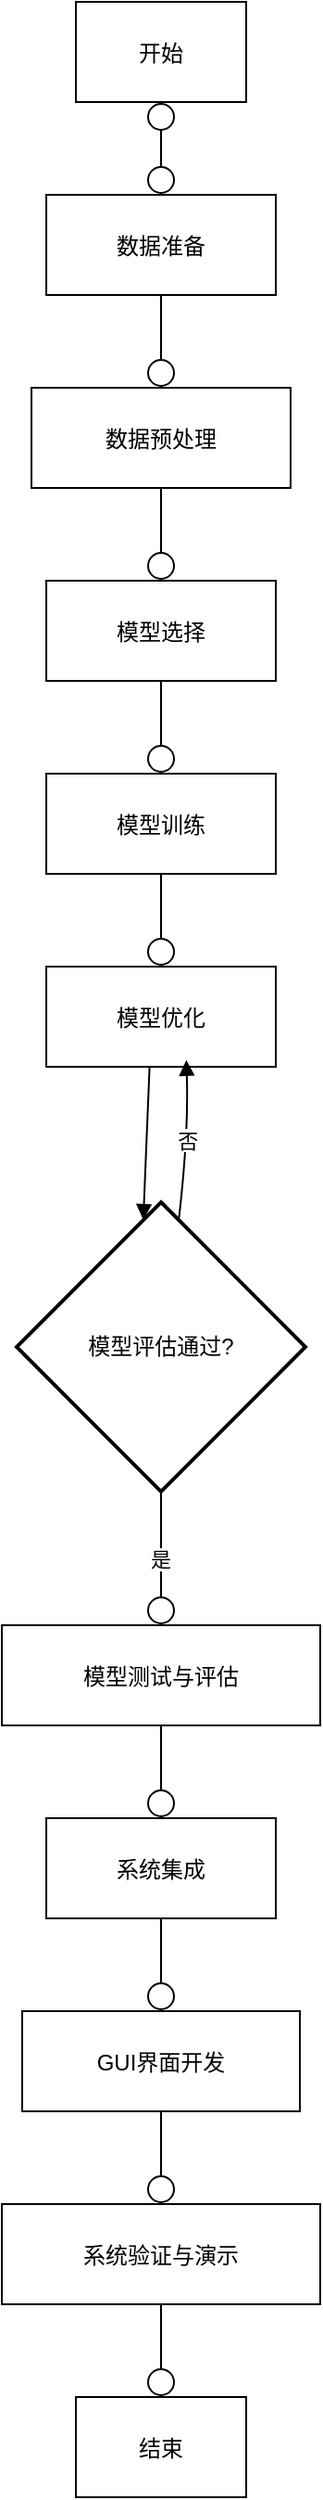 <mxfile version="26.0.1" pages="2">
  <diagram name="第 1 页" id="onNldy-fITMc3NeipK9k">
    <mxGraphModel dx="1221" dy="779" grid="0" gridSize="10" guides="1" tooltips="1" connect="1" arrows="1" fold="1" page="0" pageScale="1" pageWidth="827" pageHeight="1169" math="0" shadow="0">
      <root>
        <mxCell id="0" />
        <mxCell id="1" parent="0" />
        <mxCell id="-O4iXYuhg0SK4rF48-j--94" value="开始" style="fillColor=none;strokeColor=default;" vertex="1" parent="1">
          <mxGeometry x="60" y="386" width="92" height="54" as="geometry" />
        </mxCell>
        <mxCell id="-O4iXYuhg0SK4rF48-j--95" value="数据准备" style="fillColor=none;strokeColor=default;" vertex="1" parent="1">
          <mxGeometry x="44" y="490" width="124" height="54" as="geometry" />
        </mxCell>
        <mxCell id="-O4iXYuhg0SK4rF48-j--96" value="数据预处理" style="fillColor=none;strokeColor=default;" vertex="1" parent="1">
          <mxGeometry x="36" y="594" width="140" height="54" as="geometry" />
        </mxCell>
        <mxCell id="-O4iXYuhg0SK4rF48-j--97" value="模型选择" style="fillColor=none;strokeColor=default;" vertex="1" parent="1">
          <mxGeometry x="44" y="698" width="124" height="54" as="geometry" />
        </mxCell>
        <mxCell id="-O4iXYuhg0SK4rF48-j--98" value="模型训练" style="fillColor=none;strokeColor=default;" vertex="1" parent="1">
          <mxGeometry x="44" y="802" width="124" height="54" as="geometry" />
        </mxCell>
        <mxCell id="-O4iXYuhg0SK4rF48-j--99" value="模型优化" style="fillColor=none;strokeColor=default;" vertex="1" parent="1">
          <mxGeometry x="44" y="906" width="124" height="54" as="geometry" />
        </mxCell>
        <mxCell id="-O4iXYuhg0SK4rF48-j--100" value="模型评估通过?" style="rhombus;strokeWidth=2;whiteSpace=wrap;strokeColor=default;" vertex="1" parent="1">
          <mxGeometry x="28" y="1033" width="156" height="156" as="geometry" />
        </mxCell>
        <mxCell id="-O4iXYuhg0SK4rF48-j--101" value="模型测试与评估" style="fillColor=none;strokeColor=default;" vertex="1" parent="1">
          <mxGeometry x="20" y="1261" width="172" height="54" as="geometry" />
        </mxCell>
        <mxCell id="-O4iXYuhg0SK4rF48-j--102" value="系统集成" style="fillColor=none;strokeColor=default;" vertex="1" parent="1">
          <mxGeometry x="44" y="1365" width="124" height="54" as="geometry" />
        </mxCell>
        <mxCell id="-O4iXYuhg0SK4rF48-j--103" value="GUI界面开发" style="fillColor=none;strokeColor=default;" vertex="1" parent="1">
          <mxGeometry x="31" y="1469" width="150" height="54" as="geometry" />
        </mxCell>
        <mxCell id="-O4iXYuhg0SK4rF48-j--104" value="系统验证与演示" style="fillColor=none;strokeColor=default;" vertex="1" parent="1">
          <mxGeometry x="20" y="1573" width="172" height="54" as="geometry" />
        </mxCell>
        <mxCell id="-O4iXYuhg0SK4rF48-j--105" value="结束" style="fillColor=none;strokeColor=default;" vertex="1" parent="1">
          <mxGeometry x="60" y="1677" width="92" height="54" as="geometry" />
        </mxCell>
        <mxCell id="-O4iXYuhg0SK4rF48-j--106" value="" style="curved=1;startArrow=circle;startFill=0;endArrow=circle;endFill=0;exitX=0.5;exitY=1;entryX=0.5;entryY=0;rounded=0;strokeColor=default;" edge="1" parent="1" source="-O4iXYuhg0SK4rF48-j--94" target="-O4iXYuhg0SK4rF48-j--95">
          <mxGeometry relative="1" as="geometry">
            <Array as="points" />
          </mxGeometry>
        </mxCell>
        <mxCell id="-O4iXYuhg0SK4rF48-j--107" value="" style="curved=1;startArrow=none;endArrow=circle;endFill=0;exitX=0.5;exitY=1;entryX=0.5;entryY=0;rounded=0;strokeColor=default;" edge="1" parent="1" source="-O4iXYuhg0SK4rF48-j--95" target="-O4iXYuhg0SK4rF48-j--96">
          <mxGeometry relative="1" as="geometry">
            <Array as="points" />
          </mxGeometry>
        </mxCell>
        <mxCell id="-O4iXYuhg0SK4rF48-j--108" value="" style="curved=1;startArrow=none;endArrow=circle;endFill=0;exitX=0.5;exitY=1;entryX=0.5;entryY=0;rounded=0;strokeColor=default;" edge="1" parent="1" source="-O4iXYuhg0SK4rF48-j--96" target="-O4iXYuhg0SK4rF48-j--97">
          <mxGeometry relative="1" as="geometry">
            <Array as="points" />
          </mxGeometry>
        </mxCell>
        <mxCell id="-O4iXYuhg0SK4rF48-j--109" value="" style="curved=1;startArrow=none;endArrow=circle;endFill=0;exitX=0.5;exitY=1;entryX=0.5;entryY=0;rounded=0;strokeColor=default;" edge="1" parent="1" source="-O4iXYuhg0SK4rF48-j--97" target="-O4iXYuhg0SK4rF48-j--98">
          <mxGeometry relative="1" as="geometry">
            <Array as="points" />
          </mxGeometry>
        </mxCell>
        <mxCell id="-O4iXYuhg0SK4rF48-j--110" value="" style="curved=1;startArrow=none;endArrow=circle;endFill=0;exitX=0.5;exitY=1;entryX=0.5;entryY=0;rounded=0;strokeColor=default;" edge="1" parent="1" source="-O4iXYuhg0SK4rF48-j--98" target="-O4iXYuhg0SK4rF48-j--99">
          <mxGeometry relative="1" as="geometry">
            <Array as="points" />
          </mxGeometry>
        </mxCell>
        <mxCell id="-O4iXYuhg0SK4rF48-j--111" value="" style="curved=1;startArrow=none;endArrow=block;exitX=0.45;exitY=1;entryX=0.43;entryY=0;rounded=0;strokeColor=default;" edge="1" parent="1" source="-O4iXYuhg0SK4rF48-j--99" target="-O4iXYuhg0SK4rF48-j--100">
          <mxGeometry relative="1" as="geometry">
            <Array as="points" />
          </mxGeometry>
        </mxCell>
        <mxCell id="-O4iXYuhg0SK4rF48-j--112" value="否" style="curved=1;startArrow=none;endArrow=block;exitX=0.57;exitY=0;rounded=0;strokeColor=default;entryX=0.61;entryY=0.932;entryDx=0;entryDy=0;entryPerimeter=0;" edge="1" parent="1" source="-O4iXYuhg0SK4rF48-j--100" target="-O4iXYuhg0SK4rF48-j--99">
          <mxGeometry relative="1" as="geometry">
            <Array as="points">
              <mxPoint x="121" y="996" />
            </Array>
            <mxPoint x="121" y="967" as="targetPoint" />
          </mxGeometry>
        </mxCell>
        <mxCell id="-O4iXYuhg0SK4rF48-j--113" value="是" style="curved=1;startArrow=none;endArrow=circle;endFill=0;exitX=0.5;exitY=1;entryX=0.5;entryY=0;rounded=0;strokeColor=default;" edge="1" parent="1" source="-O4iXYuhg0SK4rF48-j--100" target="-O4iXYuhg0SK4rF48-j--101">
          <mxGeometry relative="1" as="geometry">
            <Array as="points" />
          </mxGeometry>
        </mxCell>
        <mxCell id="-O4iXYuhg0SK4rF48-j--114" value="" style="curved=1;startArrow=none;endArrow=circle;endFill=0;exitX=0.5;exitY=1;entryX=0.5;entryY=0;rounded=0;strokeColor=default;" edge="1" parent="1" source="-O4iXYuhg0SK4rF48-j--101" target="-O4iXYuhg0SK4rF48-j--102">
          <mxGeometry relative="1" as="geometry">
            <Array as="points" />
          </mxGeometry>
        </mxCell>
        <mxCell id="-O4iXYuhg0SK4rF48-j--115" value="" style="curved=1;startArrow=none;endArrow=circle;endFill=0;exitX=0.5;exitY=1;entryX=0.5;entryY=0;rounded=0;strokeColor=default;" edge="1" parent="1" source="-O4iXYuhg0SK4rF48-j--102" target="-O4iXYuhg0SK4rF48-j--103">
          <mxGeometry relative="1" as="geometry">
            <Array as="points" />
          </mxGeometry>
        </mxCell>
        <mxCell id="-O4iXYuhg0SK4rF48-j--116" value="" style="curved=1;startArrow=none;endArrow=circle;endFill=0;exitX=0.5;exitY=1;entryX=0.5;entryY=0;rounded=0;strokeColor=default;" edge="1" parent="1" source="-O4iXYuhg0SK4rF48-j--103" target="-O4iXYuhg0SK4rF48-j--104">
          <mxGeometry relative="1" as="geometry">
            <Array as="points" />
          </mxGeometry>
        </mxCell>
        <mxCell id="-O4iXYuhg0SK4rF48-j--117" value="" style="curved=1;startArrow=none;endArrow=circle;endFill=0;exitX=0.5;exitY=1;entryX=0.5;entryY=0;rounded=0;strokeColor=default;" edge="1" parent="1" source="-O4iXYuhg0SK4rF48-j--104" target="-O4iXYuhg0SK4rF48-j--105">
          <mxGeometry relative="1" as="geometry">
            <Array as="points" />
          </mxGeometry>
        </mxCell>
      </root>
    </mxGraphModel>
  </diagram>
  <diagram name="具体操作流程图" id="50KB0Vci6WUOaXuzOIWk">
    <mxGraphModel dx="1744" dy="1119" grid="1" gridSize="10" guides="1" tooltips="1" connect="1" arrows="1" fold="1" page="1" pageScale="1" pageWidth="827" pageHeight="1169" math="0" shadow="0">
      <root>
        <mxCell id="0" />
        <mxCell id="1" parent="0" />
        <UserObject label="" tags="背景" id="2">
          <mxCell style="vsdxID=30;fillColor=none;gradientColor=none;strokeColor=none;points=[[0,0.94,0],[0,0.88,0],[0,0.81,0],[0,0.75,0],[0,0.69,0],[0,0.63,0],[0,0.56,0],[0,0.5,0],[0,0.44,0],[0,0.37,0],[0,0.31,0],[0,0.25,0],[0,0.19,0],[0,0.12,0],[0,0.06,0],[1,0.94,0],[1,0.88,0],[1,0.81,0],[1,0.75,0],[1,0.69,0],[1,0.63,0],[1,0.56,0],[1,0.5,0],[1,0.44,0],[1,0.37,0],[1,0.31,0],[1,0.25,0],[1,0.19,0],[1,0.12,0],[1,0.06,0]];labelBackgroundColor=none;rounded=0;html=1;whiteSpace=wrap;" parent="1" vertex="1">
            <mxGeometry x="41" y="41" width="1866" height="1559" as="geometry" />
          </mxCell>
        </UserObject>
        <mxCell id="3" style="vsdxID=31;fillColor=#3d64ac;gradientColor=none;fillOpacity=0;shape=stencil(nZBLDoAgDERP0z3SIyjew0SURgSD+Lu9kMZoXLhwN9O+tukAlrNpJg1SzDH4QW/URgNYgZTkjA4UkwJUgGXng+6DX1zLfmoymdXo17xh5zmRJ6Q42BWCfc2oJfdAr+Yv+AP9Cb7OJ3H/2JG1HNGz/84klThPVCc=);strokeColor=#233862;points=[[0.06,1,0],[0.13,1,0],[0.19,1,0],[0.25,1,0],[0.31,1,0],[0.37,1,0],[0.44,1,0],[0.5,1,0],[0.56,1,0],[0.63,1,0],[0.69,1,0],[0.75,1,0],[0.81,1,0],[0.88,1,0],[0.94,1,0],[0.06,0,0],[0.13,0,0],[0.19,0,0],[0.25,0,0],[0.31,0,0],[0.37,0,0],[0.44,0,0],[0.5,0,0],[0.56,0,0],[0.63,0,0],[0.69,0,0],[0.75,0,0],[0.81,0,0],[0.88,0,0],[0.94,0,0]];labelBackgroundColor=none;rounded=0;html=1;whiteSpace=wrap;" parent="2" vertex="1">
          <mxGeometry width="1866" height="1559" as="geometry" />
        </mxCell>
        <mxCell id="4" value="&lt;div style=&quot;font-size: 1px&quot;&gt;&lt;font style=&quot;font-size:22.58px;font-family:SimSun;color:#feffff;direction:ltr;letter-spacing:0px;line-height:120%;opacity:1&quot;&gt;操作流程图&lt;br/&gt;&lt;/font&gt;&lt;/div&gt;" style="verticalAlign=middle;align=left;overflow=width;vsdxID=32;fillColor=#3d64ac;gradientColor=none;shape=stencil(nZBLDoAgDERP0z3SIyjew0SURgSD+Lu9kMZoXLhwN9O+tukAlrNpJg1SzDH4QW/URgNYgZTkjA4UkwJUgGXng+6DX1zLfmoymdXo17xh5zmRJ6Q42BWCfc2oJfdAr+Yv+AP9Cb7OJ3H/2JG1HNGz/84klThPVCc=);strokeColor=#233862;points=[[0.06,1,0],[0.13,1,0],[0.19,1,0],[0.25,1,0],[0.31,1,0],[0.37,1,0],[0.44,1,0],[0.5,1,0],[0.56,1,0],[0.63,1,0],[0.69,1,0],[0.75,1,0],[0.81,1,0],[0.88,1,0],[0.94,1,0],[0.06,0,0],[0.13,0,0],[0.19,0,0],[0.25,0,0],[0.31,0,0],[0.37,0,0],[0.44,0,0],[0.5,0,0],[0.56,0,0],[0.63,0,0],[0.69,0,0],[0.75,0,0],[0.81,0,0],[0.88,0,0],[0.94,0,0]];labelBackgroundColor=none;rounded=0;html=1;whiteSpace=wrap;" parent="2" vertex="1">
          <mxGeometry width="1866" height="60" as="geometry" />
        </mxCell>
        <UserObject label="" tags="背景" id="5">
          <mxCell style="vsdxID=33;fillColor=#345593;gradientColor=none;fillOpacity=0;shape=stencil(nZBLDoAgDERP0z3SIyjew0SURgSD+Lu9kMZoXLhwN9N5bdMClrNpJg1SzDH4QW/URgNYgZTkjA4UkwJUgGXng+6DX1zLfmoymdXo1zxh5z6RO6Q42BWCfc2oJfdAr/AX/IH+BF/rk7hv7MjaZ/L+RirxJ1Gd);strokeColor=#233862;strokeWidth=2;points=[];labelBackgroundColor=none;rounded=0;html=1;whiteSpace=wrap;" parent="1" vertex="1">
            <mxGeometry x="61" y="101" width="1846" height="1499" as="geometry" />
          </mxCell>
        </UserObject>
        <UserObject label="" tags="背景" id="6">
          <mxCell style="vsdxID=27;fillColor=none;gradientColor=none;strokeColor=none;strokeWidth=2;points=[];labelBackgroundColor=none;rounded=0;html=1;whiteSpace=wrap;" parent="1" vertex="1">
            <mxGeometry x="61" y="101" width="209" height="1499" as="geometry" />
          </mxCell>
        </UserObject>
        <mxCell id="7" style="vsdxID=28;fillColor=#3d64ac;gradientColor=none;fillOpacity=0;shape=stencil(nZBLDoAgDERP0z3SIyjew0SURgSD+Lu9kMZoXLhwN9O+tukAlrNpJg1SzDH4QW/URgNYgZTkjA4UkwJUgGXng+6DX1zLfmoymdXo17xh5zmRJ6Q42BWCfc2oJfdAr+Yv+AP9Cb7OJ3H/2JG1HNGz/84klThPVCc=);strokeColor=#233862;strokeWidth=2;points=[];labelBackgroundColor=none;rounded=0;html=1;whiteSpace=wrap;" parent="6" vertex="1">
          <mxGeometry width="209" height="1499" as="geometry" />
        </mxCell>
        <mxCell id="8" value="&lt;div style=&quot;font-size: 1px&quot;&gt;&lt;font style=&quot;font-size:16.93px;font-family:SimSun;color:#feffff;direction:ltr;letter-spacing:0px;line-height:120%;opacity:1&quot;&gt;开工打印&lt;br/&gt;&lt;/font&gt;&lt;/div&gt;" style="verticalAlign=middle;align=center;overflow=width;vsdxID=29;fillColor=#3d64ac;gradientColor=none;shape=stencil(nZBLDoAgDERP0z3SIyjew0SURgSD+Lu9kMZoXLhwN9O+tukAlrNpJg1SzDH4QW/URgNYgZTkjA4UkwJUgGXng+6DX1zLfmoymdXo17xh5zmRJ6Q42BWCfc2oJfdAr+Yv+AP9Cb7OJ3H/2JG1HNGz/84klThPVCc=);strokeColor=#233862;strokeWidth=2;points=[];labelBackgroundColor=none;rounded=0;html=1;whiteSpace=wrap;" parent="6" vertex="1">
          <mxGeometry width="209" height="40" as="geometry" />
        </mxCell>
        <UserObject label="" tags="背景" id="9">
          <mxCell style="vsdxID=38;fillColor=none;gradientColor=none;strokeColor=none;strokeWidth=2;points=[];labelBackgroundColor=none;rounded=0;html=1;whiteSpace=wrap;" parent="1" vertex="1">
            <mxGeometry x="270" y="101" width="388" height="1499" as="geometry" />
          </mxCell>
        </UserObject>
        <mxCell id="10" style="vsdxID=39;fillColor=#3d64ac;gradientColor=none;fillOpacity=0;shape=stencil(nZBLDoAgDERP0z3SIyjew0SURgSD+Lu9kMZoXLhwN9O+tukAlrNpJg1SzDH4QW/URgNYgZTkjA4UkwJUgGXng+6DX1zLfmoymdXo17xh5zmRJ6Q42BWCfc2oJfdAr+Yv+AP9Cb7OJ3H/2JG1HNGz/84klThPVCc=);strokeColor=#233862;strokeWidth=2;points=[];labelBackgroundColor=none;rounded=0;html=1;whiteSpace=wrap;" parent="9" vertex="1">
          <mxGeometry width="388" height="1499" as="geometry" />
        </mxCell>
        <mxCell id="11" value="&lt;div style=&quot;font-size: 1px&quot;&gt;&lt;font style=&quot;font-size:16.93px;font-family:SimSun;color:#feffff;direction:ltr;letter-spacing:0px;line-height:120%;opacity:1&quot;&gt;窑炉&lt;br/&gt;&lt;/font&gt;&lt;/div&gt;" style="verticalAlign=middle;align=center;overflow=width;vsdxID=40;fillColor=#3d64ac;gradientColor=none;shape=stencil(nZBLDoAgDERP0z3SIyjew0SURgSD+Lu9kMZoXLhwN9O+tukAlrNpJg1SzDH4QW/URgNYgZTkjA4UkwJUgGXng+6DX1zLfmoymdXo17xh5zmRJ6Q42BWCfc2oJfdAr+Yv+AP9Cb7OJ3H/2JG1HNGz/84klThPVCc=);strokeColor=#233862;strokeWidth=2;points=[];labelBackgroundColor=none;rounded=0;html=1;whiteSpace=wrap;" parent="9" vertex="1">
          <mxGeometry width="388" height="40" as="geometry" />
        </mxCell>
        <UserObject label="" tags="背景" id="12">
          <mxCell style="vsdxID=41;fillColor=none;gradientColor=none;strokeColor=none;strokeWidth=2;points=[];labelBackgroundColor=none;rounded=0;html=1;whiteSpace=wrap;" parent="1" vertex="1">
            <mxGeometry x="659" y="101" width="382" height="1499" as="geometry" />
          </mxCell>
        </UserObject>
        <mxCell id="13" style="vsdxID=42;fillColor=#3d64ac;gradientColor=none;fillOpacity=0;shape=stencil(nZBLDoAgDERP0z3SIyjew0SURgSD+Lu9kMZoXLhwN9O+tukAlrNpJg1SzDH4QW/URgNYgZTkjA4UkwJUgGXng+6DX1zLfmoymdXo17xh5zmRJ6Q42BWCfc2oJfdAr+Yv+AP9Cb7OJ3H/2JG1HNGz/84klThPVCc=);strokeColor=#233862;strokeWidth=2;points=[];labelBackgroundColor=none;rounded=0;html=1;whiteSpace=wrap;" parent="12" vertex="1">
          <mxGeometry width="382" height="1499" as="geometry" />
        </mxCell>
        <mxCell id="14" value="&lt;div style=&quot;font-size: 1px&quot;&gt;&lt;font style=&quot;font-size:16.93px;font-family:SimSun;color:#feffff;direction:ltr;letter-spacing:0px;line-height:120%;opacity:1&quot;&gt;抛光&lt;br/&gt;&lt;/font&gt;&lt;/div&gt;" style="verticalAlign=middle;align=center;overflow=width;vsdxID=43;fillColor=#3d64ac;gradientColor=none;shape=stencil(nZBLDoAgDERP0z3SIyjew0SURgSD+Lu9kMZoXLhwN9O+tukAlrNpJg1SzDH4QW/URgNYgZTkjA4UkwJUgGXng+6DX1zLfmoymdXo17xh5zmRJ6Q42BWCfc2oJfdAr+Yv+AP9Cb7OJ3H/2JG1HNGz/84klThPVCc=);strokeColor=#233862;strokeWidth=2;points=[];labelBackgroundColor=none;rounded=0;html=1;whiteSpace=wrap;" parent="12" vertex="1">
          <mxGeometry width="382" height="40" as="geometry" />
        </mxCell>
        <UserObject label="" tags="背景" id="15">
          <mxCell style="vsdxID=44;fillColor=none;gradientColor=none;strokeColor=none;strokeWidth=2;points=[];labelBackgroundColor=none;rounded=0;html=1;whiteSpace=wrap;" parent="1" vertex="1">
            <mxGeometry x="1041" y="101" width="420" height="1499" as="geometry" />
          </mxCell>
        </UserObject>
        <mxCell id="16" style="vsdxID=45;fillColor=#3d64ac;gradientColor=none;fillOpacity=0;shape=stencil(nZBLDoAgDERP0z3SIyjew0SURgSD+Lu9kMZoXLhwN9O+tukAlrNpJg1SzDH4QW/URgNYgZTkjA4UkwJUgGXng+6DX1zLfmoymdXo17xh5zmRJ6Q42BWCfc2oJfdAr+Yv+AP9Cb7OJ3H/2JG1HNGz/84klThPVCc=);strokeColor=#233862;strokeWidth=2;points=[];labelBackgroundColor=none;rounded=0;html=1;whiteSpace=wrap;" parent="15" vertex="1">
          <mxGeometry width="420" height="1499" as="geometry" />
        </mxCell>
        <mxCell id="17" value="&lt;div style=&quot;font-size: 1px&quot;&gt;&lt;font style=&quot;font-size:16.93px;font-family:SimSun;color:#feffff;direction:ltr;letter-spacing:0px;line-height:120%;opacity:1&quot;&gt;质检&lt;br/&gt;&lt;/font&gt;&lt;/div&gt;" style="verticalAlign=middle;align=center;overflow=width;vsdxID=46;fillColor=#3d64ac;gradientColor=none;shape=stencil(nZBLDoAgDERP0z3SIyjew0SURgSD+Lu9kMZoXLhwN9O+tukAlrNpJg1SzDH4QW/URgNYgZTkjA4UkwJUgGXng+6DX1zLfmoymdXo17xh5zmRJ6Q42BWCfc2oJfdAr+Yv+AP9Cb7OJ3H/2JG1HNGz/84klThPVCc=);strokeColor=#233862;strokeWidth=2;points=[];labelBackgroundColor=none;rounded=0;html=1;whiteSpace=wrap;" parent="15" vertex="1">
          <mxGeometry width="420" height="40" as="geometry" />
        </mxCell>
        <UserObject label="" tags="背景" id="18">
          <mxCell style="vsdxID=47;fillColor=none;gradientColor=none;strokeColor=none;strokeWidth=2;points=[];labelBackgroundColor=none;rounded=0;html=1;whiteSpace=wrap;" parent="1" vertex="1">
            <mxGeometry x="1461" y="101" width="446" height="1499" as="geometry" />
          </mxCell>
        </UserObject>
        <mxCell id="19" style="vsdxID=48;fillColor=#3d64ac;gradientColor=none;fillOpacity=0;shape=stencil(nZBLDoAgDERP0z3SIyjew0SURgSD+Lu9kMZoXLhwN9O+tukAlrNpJg1SzDH4QW/URgNYgZTkjA4UkwJUgGXng+6DX1zLfmoymdXo17xh5zmRJ6Q42BWCfc2oJfdAr+Yv+AP9Cb7OJ3H/2JG1HNGz/84klThPVCc=);strokeColor=#233862;strokeWidth=2;points=[];labelBackgroundColor=none;rounded=0;html=1;whiteSpace=wrap;" parent="18" vertex="1">
          <mxGeometry width="446" height="1499" as="geometry" />
        </mxCell>
        <mxCell id="20" value="&lt;div style=&quot;font-size: 1px&quot;&gt;&lt;font style=&quot;font-size:16.93px;font-family:SimSun;color:#feffff;direction:ltr;letter-spacing:0px;line-height:120%;opacity:1&quot;&gt;刷坯工确认&lt;br/&gt;&lt;/font&gt;&lt;/div&gt;" style="verticalAlign=middle;align=center;overflow=width;vsdxID=49;fillColor=#3d64ac;gradientColor=none;shape=stencil(nZBLDoAgDERP0z3SIyjew0SURgSD+Lu9kMZoXLhwN9O+tukAlrNpJg1SzDH4QW/URgNYgZTkjA4UkwJUgGXng+6DX1zLfmoymdXo17xh5zmRJ6Q42BWCfc2oJfdAr+Yv+AP9Cb7OJ3H/2JG1HNGz/84klThPVCc=);strokeColor=#233862;strokeWidth=2;points=[];labelBackgroundColor=none;rounded=0;html=1;whiteSpace=wrap;" parent="18" vertex="1">
          <mxGeometry width="446" height="40" as="geometry" />
        </mxCell>
        <UserObject label="" tags="背景" id="21">
          <mxCell style="vsdxID=34;fillColor=#345593;gradientColor=none;shape=stencil(nZBLDoAgDERP0z3SIyDew0QUooJB/N1eSGM0LFywm2lf23QAxarbRQFna/BuVIfpggasgXNjtfImRAUoAUXvvBq822xHfmkTmdTs9rThpDmWJji7yFWMfEPoZOwHfZpF8A9aCGbno3h/jCYPIJYoPJQ3);strokeColor=#233862;strokeWidth=2;points=[];labelBackgroundColor=none;rounded=0;html=1;whiteSpace=wrap;" parent="1" vertex="1">
            <mxGeometry x="41" y="141" width="1866" height="1459" as="geometry" />
          </mxCell>
        </UserObject>
        <UserObject label="" tags="背景" id="22">
          <mxCell style="vsdxID=35;fillColor=none;gradientColor=none;strokeColor=none;points=[];labelBackgroundColor=none;rounded=0;html=1;whiteSpace=wrap;" parent="1" vertex="1">
            <mxGeometry x="41" y="141" width="1866" height="1459" as="geometry" />
          </mxCell>
        </UserObject>
        <mxCell id="23" value="&lt;div style=&quot;font-size: 1px&quot;&gt;&lt;/div&gt;" style="verticalAlign=middle;align=center;overflow=width;vsdxID=36;rotation=90;fillColor=none;gradientColor=none;fillOpacity=0;strokeColor=none;strokeWidth=2;spacingTop=-1;spacingBottom=-1;spacingLeft=-1;spacingRight=-1;points=[];labelBackgroundColor=none;rounded=0;html=1;whiteSpace=wrap;" parent="22" vertex="1">
          <mxGeometry x="203" y="-204" width="1459" height="1866" as="geometry" />
        </mxCell>
        <mxCell id="24" value="&lt;div style=&quot;font-size: 1px&quot;&gt;&lt;p style=&quot;text-align:left;margin-left:0;margin-right:0;margin-top:0px;margin-bottom:0px;text-indent:0;vertical-align:middle;direction:ltr;&quot;&gt;&lt;font style=&quot;font-size:16.93px;font-family:SimSun;color:#feffff;direction:ltr;letter-spacing:0px;line-height:120%;opacity:1&quot;&gt;阶段&lt;br/&gt;&lt;/font&gt;&lt;/p&gt;&lt;/div&gt;" style="verticalAlign=middle;align=left;overflow=width;vsdxID=37;rotation=270;fillColor=#3d64ac;gradientColor=none;shape=stencil(nZBLDoAgDERP0z3SIyjew0SURgSD+Lu9kMZoXLhwN9O+tukAlrNpJg1SzDH4QW/URgNYgZTkjA4UkwJUgGXng+6DX1zLfmoymdXo17xh5zmRJ6Q42BWCfc2oJfdAr+Yv+AP9Cb7OJ3H/2JG1HNGz/84klThPVCc=);strokeColor=#233862;strokeWidth=2;spacingTop=-1;spacingBottom=-1;spacingLeft=-1;spacingRight=-1;points=[];labelBackgroundColor=none;rounded=0;html=1;whiteSpace=wrap;" parent="22" vertex="1">
          <mxGeometry x="-700" y="739" width="1499" height="20" as="geometry" />
        </mxCell>
        <UserObject label="&lt;div style=&quot;font-size: 1px&quot;&gt;&lt;font style=&quot;font-size:16.93px;font-family:SimSun;color:#feffff;direction:ltr;letter-spacing:0px;line-height:120%;opacity:1&quot;&gt;提交&lt;br/&gt;&lt;/font&gt;&lt;/div&gt;" Function="窑炉" tags="流程图" id="25">
          <mxCell style="verticalAlign=middle;align=center;overflow=width;vsdxID=89;fillColor=#4672c4;gradientColor=none;shape=stencil(nZBLDoAgDERP0z3SIyjew0SURgSD+Lu9kMZoXLhwN9O+tukAlrNpJg1SzDH4QW/URgNYgZTkjA4UkwJUgGXng+6DX1zLfmoymdXo17xh5zmRJ6Q42BWCfc2oJfdAr+Yv+AP9Cb7OJ3H/2JG1HNGz/84klThPVCc=);strokeColor=#c8c8c8;spacingTop=-1;spacingBottom=-1;spacingLeft=-1;spacingRight=-1;points=[[0,0.5,0],[1,0.5,0],[0.5,1,0],[0.5,0,0]];labelBackgroundColor=none;rounded=0;html=1;whiteSpace=wrap;" parent="1" vertex="1">
            <mxGeometry x="421" y="554" width="100" height="60" as="geometry" />
          </mxCell>
        </UserObject>
        <UserObject label="&lt;div style=&quot;font-size: 1px&quot;&gt;&lt;font style=&quot;font-size:16.93px;font-family:SimSun;color:#3d64ac;direction:ltr;letter-spacing:0px;line-height:120%;opacity:1&quot;&gt;打印流转标签&lt;br/&gt;&lt;/font&gt;&lt;/div&gt;" Function="开工打印" tags="流程图" id="26">
          <mxCell style="verticalAlign=middle;align=center;overflow=width;vsdxID=52;fillColor=#feffff;gradientColor=#5488eb;shape=stencil(nZJJDsMgDEVP4z2xN9mn6T0ihRSrFCJCp9sHZHVComqz+8bPNt8A1C1mmDWgWmLwR33lMRqgHSCyMzpwTAqoB+omH/Qh+LMbJZ6HTGZ18pfc4SZ1KlegukvUKIn3glp2b+gjuQn+gm4Ei/FJvDxObK2s6JmvLaDBP0xh/aqfXdv2964FW3dVOEqifOV0JD+E+hU=);strokeColor=#3d64ac;spacingTop=-1;spacingBottom=-1;spacingLeft=-1;spacingRight=-1;points=[[0,0.5,0],[1,0.5,0],[0.5,1,0],[0.5,0,0]];labelBackgroundColor=none;rounded=0;html=1;whiteSpace=wrap;" parent="1" vertex="1">
            <mxGeometry x="126" y="295" width="100" height="60" as="geometry" />
          </mxCell>
        </UserObject>
        <UserObject label="&lt;div style=&quot;font-size: 1px&quot;&gt;&lt;font style=&quot;font-size:16.93px;font-family:SimSun;color:#feffff;direction:ltr;letter-spacing:0px;line-height:120%;opacity:1&quot;&gt;扫描填写窑炉段 信息&lt;br/&gt;&lt;/font&gt;&lt;/div&gt;" Function="窑炉" tags="流程图" id="27">
          <mxCell style="verticalAlign=middle;align=center;overflow=width;vsdxID=53;fillColor=#4672c4;gradientColor=none;shape=stencil(nZBLDoAgDERP0z3SIyjew0SURgSD+Lu9kMZoXLhwN9O+tukAlrNpJg1SzDH4QW/URgNYgZTkjA4UkwJUgGXng+6DX1zLfmoymdXo17xh5zmRJ6Q42BWCfc2oJfdAr+Yv+AP9Cb7OJ3H/2JG1HNGz/84klThPVCc=);strokeColor=#c8c8c8;spacingTop=-1;spacingBottom=-1;spacingLeft=-1;spacingRight=-1;points=[[0,0.5,0],[1,0.5,0],[0.5,1,0],[0.5,0,0]];labelBackgroundColor=none;rounded=0;html=1;whiteSpace=wrap;" parent="1" vertex="1">
            <mxGeometry x="421" y="434" width="100" height="60" as="geometry" />
          </mxCell>
        </UserObject>
        <UserObject label="&lt;div style=&quot;font-size: 1px&quot;&gt;&lt;font style=&quot;font-size:16.93px;font-family:SimSun;color:#3d64ac;direction:ltr;letter-spacing:0px;line-height:120%;opacity:1&quot;&gt;待抛光&lt;/font&gt;&lt;font style=&quot;font-size:16.93px;font-family:Themed;color:#3d64ac;direction:ltr;letter-spacing:0px;line-height:120%;opacity:1&quot;&gt;填写&lt;/font&gt;&lt;font style=&quot;font-size:16.93px;font-family:Themed;color:#3d64ac;direction:ltr;letter-spacing:0px;line-height:120%;opacity:1&quot;&gt;&lt;br/&gt;&lt;/font&gt;&lt;/div&gt;" Function="抛光" tags="流程图" id="28">
          <mxCell style="verticalAlign=middle;align=center;overflow=width;vsdxID=199;fillColor=#feffff;gradientColor=#5488eb;shape=stencil(tZLBDoMgDIafhiMGQed2du49yEQlY2AKm+7tB8Nk6uLFZLf279f2JxSx0na8F4gS68DcxCBr1yF2RpRK3QmQzkeIVYiVjQHRgnnoOuY9D2SI7uYZJoyxj4QOSl4xOxZJ/hEukVVSb7JkG0zJbnTtgMPVF2GiszzJaORhaijy5HCK0gTlGxPJiPkoLQbjuJNGLx6lOLQC+224UbxdlOwgRP8j7/f3Z3vp3J4Pvj/fSKXi4czr60vxUrwyVr0B);strokeColor=#3d64ac;spacingTop=-1;spacingBottom=-1;spacingLeft=-1;spacingRight=-1;points=[[0,0.5,0],[1,0.5,0],[0.5,0,0],[0.5,0.88,0]];labelBackgroundColor=none;rounded=0;html=1;whiteSpace=wrap;" parent="1" vertex="1">
            <mxGeometry x="800" y="434" width="100" height="60" as="geometry" />
          </mxCell>
        </UserObject>
        <UserObject label="&lt;div style=&quot;font-size: 1px&quot;&gt;&lt;font style=&quot;font-size:16.93px;font-family:SimSun;color:#3d64ac;direction:ltr;letter-spacing:0px;line-height:120%;opacity:1&quot;&gt;历史记录&lt;br/&gt;&lt;/font&gt;&lt;/div&gt;" Function="窑炉" tags="流程图" id="29">
          <mxCell style="verticalAlign=middle;align=center;overflow=width;vsdxID=58;fillColor=#feffff;gradientColor=#5488eb;shape=stencil(nZJJDsMgDEVP4z2xN9mn6T0ihRSrFCJCp9sHZHVComqz+8bPNt8A1C1mmDWgWmLwR33lMRqgHSCyMzpwTAqoB+omH/Qh+LMbJZ6HTGZ18pfc4SZ1KlegukvUKIn3glp2b+gjuQn+gm4Ei/FJvDxObK2s6JmvLaDBP0xh/aqfXdv2964FW3dVOEqifOV0JD+E+hU=);strokeColor=#3d64ac;spacingTop=-1;spacingBottom=-1;spacingLeft=-1;spacingRight=-1;points=[[0,0.5,0],[1,0.5,0],[0.5,1,0],[0.5,0,0]];labelBackgroundColor=none;rounded=0;html=1;whiteSpace=wrap;" parent="1" vertex="1">
            <mxGeometry x="511" y="674" width="100" height="60" as="geometry" />
          </mxCell>
        </UserObject>
        <UserObject label="&lt;div style=&quot;font-size: 1px&quot;&gt;&lt;font style=&quot;font-size:16.93px;font-family:SimSun;color:#feffff;direction:ltr;letter-spacing:0px;line-height:120%;opacity:1&quot;&gt;扫描填写抛光段信息&lt;/font&gt;&lt;font style=&quot;font-size:11.29px;font-family:Themed;color:#feffff;direction:ltr;letter-spacing:0px;line-height:120%;opacity:1&quot;&gt;&lt;br/&gt;&lt;/font&gt;&lt;/div&gt;" Function="抛光" tags="流程图" id="30">
          <mxCell style="verticalAlign=middle;align=center;overflow=width;vsdxID=67;fillColor=#4672c4;gradientColor=none;shape=stencil(nZBLDoAgDERP0z3SIyjew0SURgSD+Lu9kMZoXLhwN9O+tukAlrNpJg1SzDH4QW/URgNYgZTkjA4UkwJUgGXng+6DX1zLfmoymdXo17xh5zmRJ6Q42BWCfc2oJfdAr+Yv+AP9Cb7OJ3H/2JG1HNGz/84klThPVCc=);strokeColor=#c8c8c8;spacingTop=-1;spacingBottom=-1;spacingLeft=-1;spacingRight=-1;points=[[0,0.5,0],[1,0.5,0],[0.5,1,0],[0.5,0,0]];labelBackgroundColor=none;rounded=0;html=1;whiteSpace=wrap;" parent="1" vertex="1">
            <mxGeometry x="800" y="554" width="100" height="60" as="geometry" />
          </mxCell>
        </UserObject>
        <UserObject label="&lt;div style=&quot;font-size: 1px&quot;&gt;&lt;font style=&quot;font-size:16.93px;font-family:SimSun;color:#3d64ac;direction:ltr;letter-spacing:0px;line-height:120%;opacity:1&quot;&gt;扫码填写&lt;br/&gt;&lt;/font&gt;&lt;/div&gt;" Function="窑炉" tags="流程图" id="31">
          <mxCell style="verticalAlign=middle;align=center;overflow=width;vsdxID=73;fillColor=#feffff;gradientColor=#5488eb;shape=stencil(nZJJDsMgDEVP4z2xN9mn6T0ihRSrFCJCp9sHZHVComqz+8bPNt8A1C1mmDWgWmLwR33lMRqgHSCyMzpwTAqoB+omH/Qh+LMbJZ6HTGZ18pfc4SZ1KlegukvUKIn3glp2b+gjuQn+gm4Ei/FJvDxObK2s6JmvLaDBP0xh/aqfXdv2964FW3dVOEqifOV0JD+E+hU=);strokeColor=#3d64ac;spacingTop=-1;spacingBottom=-1;spacingLeft=-1;spacingRight=-1;points=[[0,0.5,0],[1,0.5,0],[0.5,1,0],[0.5,0,0]];labelBackgroundColor=none;rounded=0;html=1;whiteSpace=wrap;" parent="1" vertex="1">
            <mxGeometry x="315" y="674" width="100" height="60" as="geometry" />
          </mxCell>
        </UserObject>
        <UserObject label="&lt;div style=&quot;font-size: 1px&quot;&gt;&lt;font style=&quot;font-size:16.93px;font-family:SimSun;color:#3d64ac;direction:ltr;letter-spacing:0px;line-height:120%;opacity:1&quot;&gt;待窑炉填写&lt;br/&gt;&lt;/font&gt;&lt;/div&gt;" Function="窑炉" tags="流程图" id="32">
          <mxCell style="verticalAlign=middle;align=center;overflow=width;vsdxID=202;fillColor=#feffff;gradientColor=#5488eb;shape=stencil(tZLBDoMgDIafhiMGQed2du49yEQlY2AKm+7tB8Nk6uLFZLf279f2JxSx0na8F4gS68DcxCBr1yF2RpRK3QmQzkeIVYiVjQHRgnnoOuY9D2SI7uYZJoyxj4QOSl4xOxZJ/hEukVVSb7JkG0zJbnTtgMPVF2GiszzJaORhaijy5HCK0gTlGxPJiPkoLQbjuJNGLx6lOLQC+224UbxdlOwgRP8j7/f3Z3vp3J4Pvj/fSKXi4czr60vxUrwyVr0B);strokeColor=#3d64ac;spacingTop=-1;spacingBottom=-1;spacingLeft=-1;spacingRight=-1;points=[[0,0.5,0],[1,0.5,0],[0.5,0,0],[0.5,0.88,0]];labelBackgroundColor=none;rounded=0;html=1;whiteSpace=wrap;" parent="1" vertex="1">
            <mxGeometry x="421" y="295" width="100" height="60" as="geometry" />
          </mxCell>
        </UserObject>
        <UserObject label="&lt;div style=&quot;font-size: 1px&quot;&gt;&lt;font style=&quot;font-size:16.93px;font-family:SimSun;color:#feffff;direction:ltr;letter-spacing:0px;line-height:120%;opacity:1&quot;&gt;新建产品信息流转卡&lt;/font&gt;&lt;font style=&quot;font-size:11.29px;font-family:Themed;color:#feffff;direction:ltr;letter-spacing:0px;line-height:120%;opacity:1&quot;&gt;&lt;br/&gt;&lt;/font&gt;&lt;/div&gt;" Function="开工打印" tags="流程图" id="33">
          <mxCell style="verticalAlign=middle;align=center;overflow=width;vsdxID=85;fillColor=#345593;gradientColor=none;shape=stencil(tVJbDsIgEDwNnyQIPg5Q6z02lrZEhGZBW28vuDXWJu2HiX+zO7MLw8BUEVroNJMiRPQX3ZsqtkwdmZTGtRpNTIipkqmi9qgb9DdXUd1BVmZ09fe8YaA5uc0jUjyo3Ajxqk+ktcZNtIf9mhbwnDic7cVRvCPtwqo3yWEwgaOPEI13X5wFbDRPh/DaQjPegKjQa91N2isWZnZ/N7Dwbn+xkMAnvtpYS+lP+XncqUVfRZVP);strokeColor=#31528f;spacingTop=-1;spacingBottom=-1;spacingLeft=-1;spacingRight=-1;points=[[0.5,1,0],[0.5,0,0],[0,0.5,0],[1,0.5,0]];labelBackgroundColor=none;rounded=0;html=1;whiteSpace=wrap;" parent="1" vertex="1">
            <mxGeometry x="126" y="171" width="100" height="48" as="geometry" />
          </mxCell>
        </UserObject>
        <UserObject label="" Function="窑炉" tags="流程图" id="34">
          <mxCell style="vsdxID=96;fillColor=#345593;gradientColor=none;shape=stencil(UzV2Ls5ILEhVNTIoLinKz04tz0wpyVA1dlE1MsrMy0gtyiwBslSNXVWNndPyi1LTi/JL81Ig/IJEkEoQKze/DGRCBUSfAUiHkUElhGcK4bpBVOZk5iGpNEVVikeloQHZpsK0YlWLz1QgA+HFtMycHEgIIcujBwlQCBKcxq4A);strokeColor=#31528f;spacingTop=-1;spacingBottom=-1;spacingLeft=-1;spacingRight=-1;points=[[0,0.5,0],[1,0.5,0],[0.5,0,0],[0.5,1,0]];labelBackgroundColor=none;rounded=0;html=1;whiteSpace=wrap;" parent="1" vertex="1">
            <mxGeometry x="511" y="786" width="100" height="68" as="geometry" />
          </mxCell>
        </UserObject>
        <mxCell id="35" value="&lt;div style=&quot;font-size: 1px&quot;&gt;&lt;font style=&quot;font-size:16.93px;font-family:SimSun;color:#feffff;direction:ltr;letter-spacing:0px;line-height:120%;opacity:1&quot;&gt;待抛光填写&lt;br/&gt;&lt;/font&gt;&lt;/div&gt;" style="text;vsdxID=96;fillColor=none;gradientColor=none;strokeColor=none;spacingTop=-1;spacingBottom=-1;spacingLeft=-1;spacingRight=-1;points=[[0,0.5,0],[1,0.5,0],[0.5,0,0],[0.5,1,0]];labelBackgroundColor=none;rounded=0;html=1;whiteSpace=wrap;verticalAlign=middle;align=center;overflow=width;;html=1;" parent="34" vertex="1">
          <mxGeometry x="8.33" y="8.5" width="83.33" height="51" as="geometry" />
        </mxCell>
        <UserObject label="&lt;div style=&quot;font-size: 1px&quot;&gt;&lt;font style=&quot;font-size:16.93px;font-family:SimSun;color:#feffff;direction:ltr;letter-spacing:0px;line-height:120%;opacity:1&quot;&gt;结束&lt;br/&gt;&lt;/font&gt;&lt;/div&gt;" Function="窑炉" tags="流程图" id="36">
          <mxCell style="verticalAlign=middle;align=center;overflow=width;vsdxID=105;fillColor=#345593;gradientColor=none;shape=stencil(tVLLDsIgEPwajiQIMfFe638Qu22JCM2Ctv69kK0Rm9qDibeZndkXC1NV6PUATIoQ0V9gNE3smToyKY3rAU1MiKmaqar1CB36m2uIDzo7M7r6e64wUZ4UOUWKB9GdIH4irzWu8B42vRrPScNFXZzN+5mvl3qJXE8mcPRRR+Pdh2Y1dsBTE95a3c0TkBRGgKEIb6wg1/r+ssCXd/vLCgm8z9caa+n6pb48dwrRV1H1Ew==);strokeColor=#31528f;spacingTop=-1;spacingBottom=-1;spacingLeft=-1;spacingRight=-1;points=[[0.5,1,0],[0.5,0,0],[0,0.5,0],[1,0.5,0]];labelBackgroundColor=none;rounded=0;html=1;whiteSpace=wrap;" parent="1" vertex="1">
            <mxGeometry x="559" y="974" width="100" height="40" as="geometry" />
          </mxCell>
        </UserObject>
        <UserObject label="" Function="窑炉" tags="流程图" id="37">
          <mxCell style="vsdxID=106;fillColor=#345593;gradientColor=none;shape=stencil(UzV2Ls5ILEhVNTIoLinKz04tz0wpyVA1dlE1MsrMy0gtyiwBslSNXVWNndPyi1LTi/JL81Ig/IJEkEoQKze/DGRCBUSfAUiHkUElhGcK4bpBVOZk5iGpNEVVikeloQHZpsK0YlWLz1QgA+HFtMycHEgIIcujBwlQCBKcxq4A);strokeColor=#31528f;spacingTop=-1;spacingBottom=-1;spacingLeft=-1;spacingRight=-1;points=[[0,0.5,0],[1,0.5,0],[0.5,0,0],[0.5,1,0]];labelBackgroundColor=none;rounded=0;html=1;whiteSpace=wrap;" parent="1" vertex="1">
            <mxGeometry x="423" y="960" width="100" height="68" as="geometry" />
          </mxCell>
        </UserObject>
        <mxCell id="38" value="&lt;div style=&quot;font-size: 1px&quot;&gt;&lt;font style=&quot;font-size:16.93px;font-family:SimSun;color:#feffff;direction:ltr;letter-spacing:0px;line-height:120%;opacity:1&quot;&gt;撤回【重新填写】&lt;br/&gt;&lt;/font&gt;&lt;/div&gt;" style="text;vsdxID=106;fillColor=none;gradientColor=none;strokeColor=none;spacingTop=-1;spacingBottom=-1;spacingLeft=-1;spacingRight=-1;points=[[0,0.5,0],[1,0.5,0],[0.5,0,0],[0.5,1,0]];labelBackgroundColor=none;rounded=0;html=1;whiteSpace=wrap;verticalAlign=middle;align=center;overflow=width;;html=1;" parent="37" vertex="1">
          <mxGeometry x="8.33" y="8.5" width="83.33" height="51" as="geometry" />
        </mxCell>
        <UserObject label="&lt;div style=&quot;font-size: 1px&quot;&gt;&lt;font style=&quot;font-size:16.93px;font-family:SimSun;color:#3d64ac;direction:ltr;letter-spacing:0px;line-height:120%;opacity:1&quot;&gt;单据修改后提交&lt;br/&gt;&lt;/font&gt;&lt;/div&gt;" Function="窑炉" tags="流程图" id="39">
          <mxCell style="verticalAlign=middle;align=center;overflow=width;vsdxID=112;fillColor=#feffff;gradientColor=#5488eb;shape=stencil(nZJJDsMgDEVP4z2xN9mn6T0ihRSrFCJCp9sHZHVComqz+8bPNt8A1C1mmDWgWmLwR33lMRqgHSCyMzpwTAqoB+omH/Qh+LMbJZ6HTGZ18pfc4SZ1KlegukvUKIn3glp2b+gjuQn+gm4Ei/FJvDxObK2s6JmvLaDBP0xh/aqfXdv2964FW3dVOEqifOV0JD+E+hU=);strokeColor=#3d64ac;spacingTop=-1;spacingBottom=-1;spacingLeft=-1;spacingRight=-1;points=[[0,0.5,0],[1,0.5,0],[0.5,1,0],[0.5,0,0]];labelBackgroundColor=none;rounded=0;html=1;whiteSpace=wrap;" parent="1" vertex="1">
            <mxGeometry x="423" y="1104" width="100" height="60" as="geometry" />
          </mxCell>
        </UserObject>
        <UserObject label="&lt;div style=&quot;font-size: 1px&quot;&gt;&lt;font style=&quot;font-size:16.93px;font-family:SimSun;color:#feffff;direction:ltr;letter-spacing:0px;line-height:120%;opacity:1&quot;&gt;提交&lt;br/&gt;&lt;/font&gt;&lt;/div&gt;" Function="抛光" tags="流程图" id="40">
          <mxCell style="verticalAlign=middle;align=center;overflow=width;vsdxID=129;fillColor=#4672c4;gradientColor=none;shape=stencil(nZBLDoAgDERP0z3SIyjew0SURgSD+Lu9kMZoXLhwN9O+tukAlrNpJg1SzDH4QW/URgNYgZTkjA4UkwJUgGXng+6DX1zLfmoymdXo17xh5zmRJ6Q42BWCfc2oJfdAr+Yv+AP9Cb7OJ3H/2JG1HNGz/84klThPVCc=);strokeColor=#c8c8c8;spacingTop=-1;spacingBottom=-1;spacingLeft=-1;spacingRight=-1;points=[[0,0.5,0],[1,0.5,0],[0.5,1,0],[0.5,0,0]];labelBackgroundColor=none;rounded=0;html=1;whiteSpace=wrap;" parent="1" vertex="1">
            <mxGeometry x="800" y="674" width="100" height="60" as="geometry" />
          </mxCell>
        </UserObject>
        <UserObject label="&lt;div style=&quot;font-size: 1px&quot;&gt;&lt;font style=&quot;font-size:16.93px;font-family:SimSun;color:#3d64ac;direction:ltr;letter-spacing:0px;line-height:120%;opacity:1&quot;&gt;历史记录&lt;br/&gt;&lt;/font&gt;&lt;/div&gt;" Function="抛光" tags="流程图" id="41">
          <mxCell style="verticalAlign=middle;align=center;overflow=width;vsdxID=130;fillColor=#feffff;gradientColor=#5488eb;shape=stencil(nZJJDsMgDEVP4z2xN9mn6T0ihRSrFCJCp9sHZHVComqz+8bPNt8A1C1mmDWgWmLwR33lMRqgHSCyMzpwTAqoB+omH/Qh+LMbJZ6HTGZ18pfc4SZ1KlegukvUKIn3glp2b+gjuQn+gm4Ei/FJvDxObK2s6JmvLaDBP0xh/aqfXdv2964FW3dVOEqifOV0JD+E+hU=);strokeColor=#3d64ac;spacingTop=-1;spacingBottom=-1;spacingLeft=-1;spacingRight=-1;points=[[0,0.5,0],[1,0.5,0],[0.5,1,0],[0.5,0,0]];labelBackgroundColor=none;rounded=0;html=1;whiteSpace=wrap;" parent="1" vertex="1">
            <mxGeometry x="885" y="794" width="100" height="60" as="geometry" />
          </mxCell>
        </UserObject>
        <UserObject label="&lt;div style=&quot;font-size: 1px&quot;&gt;&lt;font style=&quot;font-size:16.93px;font-family:SimSun;color:#3d64ac;direction:ltr;letter-spacing:0px;line-height:120%;opacity:1&quot;&gt;扫码填写&lt;br/&gt;&lt;/font&gt;&lt;/div&gt;" Function="抛光" tags="流程图" id="42">
          <mxCell style="verticalAlign=middle;align=center;overflow=width;vsdxID=131;fillColor=#feffff;gradientColor=#5488eb;shape=stencil(nZJJDsMgDEVP4z2xN9mn6T0ihRSrFCJCp9sHZHVComqz+8bPNt8A1C1mmDWgWmLwR33lMRqgHSCyMzpwTAqoB+omH/Qh+LMbJZ6HTGZ18pfc4SZ1KlegukvUKIn3glp2b+gjuQn+gm4Ei/FJvDxObK2s6JmvLaDBP0xh/aqfXdv2964FW3dVOEqifOV0JD+E+hU=);strokeColor=#3d64ac;spacingTop=-1;spacingBottom=-1;spacingLeft=-1;spacingRight=-1;points=[[0,0.5,0],[1,0.5,0],[0.5,1,0],[0.5,0,0]];labelBackgroundColor=none;rounded=0;html=1;whiteSpace=wrap;" parent="1" vertex="1">
            <mxGeometry x="711" y="794" width="100" height="60" as="geometry" />
          </mxCell>
        </UserObject>
        <UserObject label="" Function="抛光" tags="流程图" id="43">
          <mxCell style="vsdxID=132;fillColor=#345593;gradientColor=none;shape=stencil(UzV2Ls5ILEhVNTIoLinKz04tz0wpyVA1dlE1MsrMy0gtyiwBslSNXVWNndPyi1LTi/JL81Ig/IJEkEoQKze/DGRCBUSfAUiHkUElhGcK4bpBVOZk5iGpNEVVikeloQHZpsK0YlWLz1QgA+HFtMycHEgIIcujBwlQCBKcxq4A);strokeColor=#31528f;spacingTop=-1;spacingBottom=-1;spacingLeft=-1;spacingRight=-1;points=[[0,0.5,0],[1,0.5,0],[0.5,0,0],[0.5,1,0]];labelBackgroundColor=none;rounded=0;html=1;whiteSpace=wrap;" parent="1" vertex="1">
            <mxGeometry x="885" y="914" width="100" height="68" as="geometry" />
          </mxCell>
        </UserObject>
        <mxCell id="44" value="&lt;div style=&quot;font-size: 1px&quot;&gt;&lt;font style=&quot;font-size:16.93px;font-family:SimSun;color:#feffff;direction:ltr;letter-spacing:0px;line-height:120%;opacity:1&quot;&gt;待质检填写&lt;br/&gt;&lt;/font&gt;&lt;/div&gt;" style="text;vsdxID=132;fillColor=none;gradientColor=none;strokeColor=none;spacingTop=-1;spacingBottom=-1;spacingLeft=-1;spacingRight=-1;points=[[0,0.5,0],[1,0.5,0],[0.5,0,0],[0.5,1,0]];labelBackgroundColor=none;rounded=0;html=1;whiteSpace=wrap;verticalAlign=middle;align=center;overflow=width;;html=1;" parent="43" vertex="1">
          <mxGeometry x="8.33" y="8.5" width="83.33" height="51" as="geometry" />
        </mxCell>
        <UserObject label="&lt;div style=&quot;font-size: 1px&quot;&gt;&lt;font style=&quot;font-size:16.93px;font-family:SimSun;color:#feffff;direction:ltr;letter-spacing:0px;line-height:120%;opacity:1&quot;&gt;结束&lt;br/&gt;&lt;/font&gt;&lt;/div&gt;" Function="抛光" tags="流程图" id="45">
          <mxCell style="verticalAlign=middle;align=center;overflow=width;vsdxID=133;fillColor=#345593;gradientColor=none;shape=stencil(tVLLDsIgEPwajiQIMfFe638Qu22JCM2Ctv69kK0Rm9qDibeZndkXC1NV6PUATIoQ0V9gNE3smToyKY3rAU1MiKmaqar1CB36m2uIDzo7M7r6e64wUZ4UOUWKB9GdIH4irzWu8B42vRrPScNFXZzN+5mvl3qJXE8mcPRRR+Pdh2Y1dsBTE95a3c0TkBRGgKEIb6wg1/r+ssCXd/vLCgm8z9caa+n6pb48dwrRV1H1Ew==);strokeColor=#31528f;spacingTop=-1;spacingBottom=-1;spacingLeft=-1;spacingRight=-1;points=[[0.5,1,0],[0.5,0,0],[0,0.5,0],[1,0.5,0]];labelBackgroundColor=none;rounded=0;html=1;whiteSpace=wrap;" parent="1" vertex="1">
            <mxGeometry x="933" y="1094" width="100" height="40" as="geometry" />
          </mxCell>
        </UserObject>
        <UserObject label="&lt;div style=&quot;font-size: 1px&quot;&gt;&lt;font style=&quot;font-size:16.93px;font-family:SimSun;color:#3d64ac;direction:ltr;letter-spacing:0px;line-height:120%;opacity:1&quot;&gt;单据修改后提交&lt;br/&gt;&lt;/font&gt;&lt;/div&gt;" Function="抛光" tags="流程图" id="46">
          <mxCell style="verticalAlign=middle;align=center;overflow=width;vsdxID=134;fillColor=#feffff;gradientColor=#5488eb;shape=stencil(nZJJDsMgDEVP4z2xN9mn6T0ihRSrFCJCp9sHZHVComqz+8bPNt8A1C1mmDWgWmLwR33lMRqgHSCyMzpwTAqoB+omH/Qh+LMbJZ6HTGZ18pfc4SZ1KlegukvUKIn3glp2b+gjuQn+gm4Ei/FJvDxObK2s6JmvLaDBP0xh/aqfXdv2964FW3dVOEqifOV0JD+E+hU=);strokeColor=#3d64ac;spacingTop=-1;spacingBottom=-1;spacingLeft=-1;spacingRight=-1;points=[[0,0.5,0],[1,0.5,0],[0.5,1,0],[0.5,0,0]];labelBackgroundColor=none;rounded=0;html=1;whiteSpace=wrap;" parent="1" vertex="1">
            <mxGeometry x="797" y="1224" width="100" height="60" as="geometry" />
          </mxCell>
        </UserObject>
        <UserObject label="" Function="抛光" tags="流程图" id="47">
          <mxCell style="vsdxID=135;fillColor=#345593;gradientColor=none;shape=stencil(UzV2Ls5ILEhVNTIoLinKz04tz0wpyVA1dlE1MsrMy0gtyiwBslSNXVWNndPyi1LTi/JL81Ig/IJEkEoQKze/DGRCBUSfAUiHkUElhGcK4bpBVOZk5iGpNEVVikeloQHZpsK0YlWLz1QgA+HFtMycHEgIIcujBwlQCBKcxq4A);strokeColor=#31528f;spacingTop=-1;spacingBottom=-1;spacingLeft=-1;spacingRight=-1;points=[[0,0.5,0],[1,0.5,0],[0.5,0,0],[0.5,1,0]];labelBackgroundColor=none;rounded=0;html=1;whiteSpace=wrap;" parent="1" vertex="1">
            <mxGeometry x="797" y="1080" width="100" height="68" as="geometry" />
          </mxCell>
        </UserObject>
        <mxCell id="48" value="&lt;div style=&quot;font-size: 1px&quot;&gt;&lt;font style=&quot;font-size:16.93px;font-family:SimSun;color:#feffff;direction:ltr;letter-spacing:0px;line-height:120%;opacity:1&quot;&gt;撤回【重新填写】&lt;br/&gt;&lt;/font&gt;&lt;/div&gt;" style="text;vsdxID=135;fillColor=none;gradientColor=none;strokeColor=none;spacingTop=-1;spacingBottom=-1;spacingLeft=-1;spacingRight=-1;points=[[0,0.5,0],[1,0.5,0],[0.5,0,0],[0.5,1,0]];labelBackgroundColor=none;rounded=0;html=1;whiteSpace=wrap;verticalAlign=middle;align=center;overflow=width;;html=1;" parent="47" vertex="1">
          <mxGeometry x="8.33" y="8.5" width="83.33" height="51" as="geometry" />
        </mxCell>
        <UserObject label="&lt;div style=&quot;font-size: 1px&quot;&gt;&lt;font style=&quot;font-size:16.93px;font-family:SimSun;color:#3d64ac;direction:ltr;letter-spacing:0px;line-height:120%;opacity:1&quot;&gt;待质检填写&lt;br/&gt;&lt;/font&gt;&lt;/div&gt;" Function="质检" tags="流程图" id="49">
          <mxCell style="verticalAlign=middle;align=center;overflow=width;vsdxID=200;fillColor=#feffff;gradientColor=#5488eb;shape=stencil(tZLBDoMgDIafhiMGQed2du49yEQlY2AKm+7tB8Nk6uLFZLf279f2JxSx0na8F4gS68DcxCBr1yF2RpRK3QmQzkeIVYiVjQHRgnnoOuY9D2SI7uYZJoyxj4QOSl4xOxZJ/hEukVVSb7JkG0zJbnTtgMPVF2GiszzJaORhaijy5HCK0gTlGxPJiPkoLQbjuJNGLx6lOLQC+224UbxdlOwgRP8j7/f3Z3vp3J4Pvj/fSKXi4czr60vxUrwyVr0B);strokeColor=#3d64ac;spacingTop=-1;spacingBottom=-1;spacingLeft=-1;spacingRight=-1;points=[[0,0.5,0],[1,0.5,0],[0.5,0,0],[0.5,0.88,0]];labelBackgroundColor=none;rounded=0;html=1;whiteSpace=wrap;" parent="1" vertex="1">
            <mxGeometry x="1191" y="554" width="100" height="60" as="geometry" />
          </mxCell>
        </UserObject>
        <UserObject label="&lt;div style=&quot;font-size: 1px&quot;&gt;&lt;font style=&quot;font-size:16.93px;font-family:SimSun;color:#feffff;direction:ltr;letter-spacing:0px;line-height:120%;opacity:1&quot;&gt;扫描填写质检段信息&lt;/font&gt;&lt;font style=&quot;font-size:11.29px;font-family:Themed;color:#feffff;direction:ltr;letter-spacing:0px;line-height:120%;opacity:1&quot;&gt;&lt;br/&gt;&lt;/font&gt;&lt;/div&gt;" Function="质检" tags="流程图" id="50">
          <mxCell style="verticalAlign=middle;align=center;overflow=width;vsdxID=147;fillColor=#4672c4;gradientColor=none;shape=stencil(nZBLDoAgDERP0z3SIyjew0SURgSD+Lu9kMZoXLhwN9O+tukAlrNpJg1SzDH4QW/URgNYgZTkjA4UkwJUgGXng+6DX1zLfmoymdXo17xh5zmRJ6Q42BWCfc2oJfdAr+Yv+AP9Cb7OJ3H/2JG1HNGz/84klThPVCc=);strokeColor=#c8c8c8;spacingTop=-1;spacingBottom=-1;spacingLeft=-1;spacingRight=-1;points=[[0,0.5,0],[1,0.5,0],[0.5,1,0],[0.5,0,0]];labelBackgroundColor=none;rounded=0;html=1;whiteSpace=wrap;" parent="1" vertex="1">
            <mxGeometry x="1191" y="674" width="100" height="60" as="geometry" />
          </mxCell>
        </UserObject>
        <UserObject label="&lt;div style=&quot;font-size: 1px&quot;&gt;&lt;font style=&quot;font-size:16.93px;font-family:SimSun;color:#feffff;direction:ltr;letter-spacing:0px;line-height:120%;opacity:1&quot;&gt;提交&lt;br/&gt;&lt;/font&gt;&lt;/div&gt;" Function="质检" tags="流程图" id="51">
          <mxCell style="verticalAlign=middle;align=center;overflow=width;vsdxID=150;fillColor=#4672c4;gradientColor=none;shape=stencil(nZBLDoAgDERP0z3SIyjew0SURgSD+Lu9kMZoXLhwN9O+tukAlrNpJg1SzDH4QW/URgNYgZTkjA4UkwJUgGXng+6DX1zLfmoymdXo17xh5zmRJ6Q42BWCfc2oJfdAr+Yv+AP9Cb7OJ3H/2JG1HNGz/84klThPVCc=);strokeColor=#c8c8c8;spacingTop=-1;spacingBottom=-1;spacingLeft=-1;spacingRight=-1;points=[[0,0.5,0],[1,0.5,0],[0.5,1,0],[0.5,0,0]];labelBackgroundColor=none;rounded=0;html=1;whiteSpace=wrap;" parent="1" vertex="1">
            <mxGeometry x="1191" y="920" width="100" height="60" as="geometry" />
          </mxCell>
        </UserObject>
        <UserObject label="&lt;div style=&quot;font-size: 1px&quot;&gt;&lt;font style=&quot;font-size:16.93px;font-family:SimSun;color:#3d64ac;direction:ltr;letter-spacing:0px;line-height:120%;opacity:1&quot;&gt;历史记录&lt;br/&gt;&lt;/font&gt;&lt;/div&gt;" Function="质检" tags="流程图" id="52">
          <mxCell style="verticalAlign=middle;align=center;overflow=width;vsdxID=151;fillColor=#feffff;gradientColor=#5488eb;shape=stencil(nZJJDsMgDEVP4z2xN9mn6T0ihRSrFCJCp9sHZHVComqz+8bPNt8A1C1mmDWgWmLwR33lMRqgHSCyMzpwTAqoB+omH/Qh+LMbJZ6HTGZ18pfc4SZ1KlegukvUKIn3glp2b+gjuQn+gm4Ei/FJvDxObK2s6JmvLaDBP0xh/aqfXdv2964FW3dVOEqifOV0JD+E+hU=);strokeColor=#3d64ac;spacingTop=-1;spacingBottom=-1;spacingLeft=-1;spacingRight=-1;points=[[0,0.5,0],[1,0.5,0],[0.5,1,0],[0.5,0,0]];labelBackgroundColor=none;rounded=0;html=1;whiteSpace=wrap;" parent="1" vertex="1">
            <mxGeometry x="1281" y="1040" width="100" height="60" as="geometry" />
          </mxCell>
        </UserObject>
        <UserObject label="&lt;div style=&quot;font-size: 1px&quot;&gt;&lt;font style=&quot;font-size:16.93px;font-family:SimSun;color:#3d64ac;direction:ltr;letter-spacing:0px;line-height:120%;opacity:1&quot;&gt;扫码填写&lt;br/&gt;&lt;/font&gt;&lt;/div&gt;" Function="质检" tags="流程图" id="53">
          <mxCell style="verticalAlign=middle;align=center;overflow=width;vsdxID=152;fillColor=#feffff;gradientColor=#5488eb;shape=stencil(nZJJDsMgDEVP4z2xN9mn6T0ihRSrFCJCp9sHZHVComqz+8bPNt8A1C1mmDWgWmLwR33lMRqgHSCyMzpwTAqoB+omH/Qh+LMbJZ6HTGZ18pfc4SZ1KlegukvUKIn3glp2b+gjuQn+gm4Ei/FJvDxObK2s6JmvLaDBP0xh/aqfXdv2964FW3dVOEqifOV0JD+E+hU=);strokeColor=#3d64ac;spacingTop=-1;spacingBottom=-1;spacingLeft=-1;spacingRight=-1;points=[[0,0.5,0],[1,0.5,0],[0.5,1,0],[0.5,0,0]];labelBackgroundColor=none;rounded=0;html=1;whiteSpace=wrap;" parent="1" vertex="1">
            <mxGeometry x="1121" y="1040" width="100" height="60" as="geometry" />
          </mxCell>
        </UserObject>
        <UserObject label="" Function="质检" tags="流程图" id="54">
          <mxCell style="vsdxID=153;fillColor=#345593;gradientColor=none;shape=stencil(UzV2Ls5ILEhVNTIoLinKz04tz0wpyVA1dlE1MsrMy0gtyiwBslSNXVWNndPyi1LTi/JL81Ig/IJEkEoQKze/DGRCBUSfAUiHkUElhGcK4bpBVOZk5iGpNEVVikeloQHZpsK0YlWLz1QgA+HFtMycHEgIIcujBwlQCBKcxq4A);strokeColor=#31528f;spacingTop=-1;spacingBottom=-1;spacingLeft=-1;spacingRight=-1;points=[[0,0.5,0],[1,0.5,0],[0.5,0,0],[0.5,1,0]];labelBackgroundColor=none;rounded=0;html=1;whiteSpace=wrap;" parent="1" vertex="1">
            <mxGeometry x="1281" y="1182" width="100" height="68" as="geometry" />
          </mxCell>
        </UserObject>
        <mxCell id="55" value="&lt;div style=&quot;font-size: 1px&quot;&gt;&lt;font style=&quot;font-size:16.93px;font-family:SimSun;color:#feffff;direction:ltr;letter-spacing:0px;line-height:120%;opacity:1&quot;&gt;待刷坯确认&lt;br/&gt;&lt;/font&gt;&lt;/div&gt;" style="text;vsdxID=153;fillColor=none;gradientColor=none;strokeColor=none;spacingTop=-1;spacingBottom=-1;spacingLeft=-1;spacingRight=-1;points=[[0,0.5,0],[1,0.5,0],[0.5,0,0],[0.5,1,0]];labelBackgroundColor=none;rounded=0;html=1;whiteSpace=wrap;verticalAlign=middle;align=center;overflow=width;;html=1;" parent="54" vertex="1">
          <mxGeometry x="8.33" y="8.5" width="83.33" height="51" as="geometry" />
        </mxCell>
        <UserObject label="&lt;div style=&quot;font-size: 1px&quot;&gt;&lt;font style=&quot;font-size:16.93px;font-family:SimSun;color:#feffff;direction:ltr;letter-spacing:0px;line-height:120%;opacity:1&quot;&gt;结束&lt;br/&gt;&lt;/font&gt;&lt;/div&gt;" Function="质检" tags="流程图" id="56">
          <mxCell style="verticalAlign=middle;align=center;overflow=width;vsdxID=154;fillColor=#345593;gradientColor=none;shape=stencil(tVLLDsIgEPwajiQIMfFe638Qu22JCM2Ctv69kK0Rm9qDibeZndkXC1NV6PUATIoQ0V9gNE3smToyKY3rAU1MiKmaqar1CB36m2uIDzo7M7r6e64wUZ4UOUWKB9GdIH4irzWu8B42vRrPScNFXZzN+5mvl3qJXE8mcPRRR+Pdh2Y1dsBTE95a3c0TkBRGgKEIb6wg1/r+ssCXd/vLCgm8z9caa+n6pb48dwrRV1H1Ew==);strokeColor=#31528f;spacingTop=-1;spacingBottom=-1;spacingLeft=-1;spacingRight=-1;points=[[0.5,1,0],[0.5,0,0],[0,0.5,0],[1,0.5,0]];labelBackgroundColor=none;rounded=0;html=1;whiteSpace=wrap;" parent="1" vertex="1">
            <mxGeometry x="1331" y="1368" width="100" height="40" as="geometry" />
          </mxCell>
        </UserObject>
        <UserObject label="&lt;div style=&quot;font-size: 1px&quot;&gt;&lt;font style=&quot;font-size:16.93px;font-family:SimSun;color:#3d64ac;direction:ltr;letter-spacing:0px;line-height:120%;opacity:1&quot;&gt;单据修改后提交&lt;br/&gt;&lt;/font&gt;&lt;/div&gt;" Function="质检" tags="流程图" id="57">
          <mxCell style="verticalAlign=middle;align=center;overflow=width;vsdxID=155;fillColor=#feffff;gradientColor=#5488eb;shape=stencil(nZJJDsMgDEVP4z2xN9mn6T0ihRSrFCJCp9sHZHVComqz+8bPNt8A1C1mmDWgWmLwR33lMRqgHSCyMzpwTAqoB+omH/Qh+LMbJZ6HTGZ18pfc4SZ1KlegukvUKIn3glp2b+gjuQn+gm4Ei/FJvDxObK2s6JmvLaDBP0xh/aqfXdv2964FW3dVOEqifOV0JD+E+hU=);strokeColor=#3d64ac;spacingTop=-1;spacingBottom=-1;spacingLeft=-1;spacingRight=-1;points=[[0,0.5,0],[1,0.5,0],[0.5,1,0],[0.5,0,0]];labelBackgroundColor=none;rounded=0;html=1;whiteSpace=wrap;" parent="1" vertex="1">
            <mxGeometry x="1174" y="1508" width="100" height="60" as="geometry" />
          </mxCell>
        </UserObject>
        <UserObject label="" Function="质检" tags="流程图" id="58">
          <mxCell style="vsdxID=156;fillColor=#345593;gradientColor=none;shape=stencil(UzV2Ls5ILEhVNTIoLinKz04tz0wpyVA1dlE1MsrMy0gtyiwBslSNXVWNndPyi1LTi/JL81Ig/IJEkEoQKze/DGRCBUSfAUiHkUElhGcK4bpBVOZk5iGpNEVVikeloQHZpsK0YlWLz1QgA+HFtMycHEgIIcujBwlQCBKcxq4A);strokeColor=#31528f;spacingTop=-1;spacingBottom=-1;spacingLeft=-1;spacingRight=-1;points=[[0,0.5,0],[1,0.5,0],[0.5,0,0],[0.5,1,0]];labelBackgroundColor=none;rounded=0;html=1;whiteSpace=wrap;" parent="1" vertex="1">
            <mxGeometry x="1174" y="1354" width="100" height="68" as="geometry" />
          </mxCell>
        </UserObject>
        <mxCell id="59" value="&lt;div style=&quot;font-size: 1px&quot;&gt;&lt;font style=&quot;font-size:16.93px;font-family:SimSun;color:#feffff;direction:ltr;letter-spacing:0px;line-height:120%;opacity:1&quot;&gt;撤回【重新填写】&lt;br/&gt;&lt;/font&gt;&lt;/div&gt;" style="text;vsdxID=156;fillColor=none;gradientColor=none;strokeColor=none;spacingTop=-1;spacingBottom=-1;spacingLeft=-1;spacingRight=-1;points=[[0,0.5,0],[1,0.5,0],[0.5,0,0],[0.5,1,0]];labelBackgroundColor=none;rounded=0;html=1;whiteSpace=wrap;verticalAlign=middle;align=center;overflow=width;;html=1;" parent="58" vertex="1">
          <mxGeometry x="8.33" y="8.5" width="83.33" height="51" as="geometry" />
        </mxCell>
        <UserObject label="&lt;div style=&quot;font-size: 1px&quot;&gt;&lt;font style=&quot;font-size:16.93px;font-family:SimSun;color:#3d64ac;direction:ltr;letter-spacing:0px;line-height:120%;opacity:1&quot;&gt;待刷坯确认&lt;br/&gt;&lt;/font&gt;&lt;/div&gt;" Function="刷坯工确认" tags="流程图" id="60">
          <mxCell style="verticalAlign=middle;align=center;overflow=width;vsdxID=201;fillColor=#feffff;gradientColor=#5488eb;shape=stencil(tZLBDoMgDIafhiMGQed2du49yEQlY2AKm+7tB8Nk6uLFZLf279f2JxSx0na8F4gS68DcxCBr1yF2RpRK3QmQzkeIVYiVjQHRgnnoOuY9D2SI7uYZJoyxj4QOSl4xOxZJ/hEukVVSb7JkG0zJbnTtgMPVF2GiszzJaORhaijy5HCK0gTlGxPJiPkoLQbjuJNGLx6lOLQC+224UbxdlOwgRP8j7/f3Z3vp3J4Pvj/fSKXi4czr60vxUrwyVr0B);strokeColor=#3d64ac;spacingTop=-1;spacingBottom=-1;spacingLeft=-1;spacingRight=-1;points=[[0,0.5,0],[1,0.5,0],[0.5,0,0],[0.5,0.88,0]];labelBackgroundColor=none;rounded=0;html=1;whiteSpace=wrap;" parent="1" vertex="1">
            <mxGeometry x="1621" y="674" width="100" height="60" as="geometry" />
          </mxCell>
        </UserObject>
        <UserObject label="&lt;div style=&quot;font-size: 1px&quot;&gt;&lt;font style=&quot;font-size:16.93px;font-family:SimSun;color:#feffff;direction:ltr;letter-spacing:0px;line-height:120%;opacity:1&quot;&gt;飞书推送刷坯工审批&lt;br/&gt;&lt;/font&gt;&lt;/div&gt;" Function="刷坯工确认" tags="流程图" id="61">
          <mxCell style="verticalAlign=middle;align=center;overflow=width;vsdxID=178;fillColor=#4672c4;gradientColor=none;shape=stencil(nZBLDoAgDERP0z3SIyjew0SURgSD+Lu9kMZoXLhwN9O+tukAlrNpJg1SzDH4QW/URgNYgZTkjA4UkwJUgGXng+6DX1zLfmoymdXo17xh5zmRJ6Q42BWCfc2oJfdAr+Yv+AP9Cb7OJ3H/2JG1HNGz/84klThPVCc=);strokeColor=#c8c8c8;spacingTop=-1;spacingBottom=-1;spacingLeft=-1;spacingRight=-1;points=[[0,0.5,0],[1,0.5,0],[0.5,1,0],[0.5,0,0]];labelBackgroundColor=none;rounded=0;html=1;whiteSpace=wrap;" parent="1" vertex="1">
            <mxGeometry x="1621" y="920" width="100" height="60" as="geometry" />
          </mxCell>
        </UserObject>
        <UserObject label="&lt;div style=&quot;font-size: 1px&quot;&gt;&lt;font style=&quot;font-size:16.93px;font-family:SimSun;color:#feffff;direction:ltr;letter-spacing:0px;line-height:120%;opacity:1&quot;&gt;拒绝&lt;br/&gt;&lt;/font&gt;&lt;/div&gt;" Function="刷坯工确认" tags="流程图" id="62">
          <mxCell style="verticalAlign=middle;align=center;overflow=width;vsdxID=180;fillColor=#4672c4;gradientColor=none;shape=stencil(nZBLDoAgDERP0z3SIyjew0SURgSD+Lu9kMZoXLhwN9O+tukAlrNpJg1SzDH4QW/URgNYgZTkjA4UkwJUgGXng+6DX1zLfmoymdXo17xh5zmRJ6Q42BWCfc2oJfdAr+Yv+AP9Cb7OJ3H/2JG1HNGz/84klThPVCc=);strokeColor=#c8c8c8;spacingTop=-1;spacingBottom=-1;spacingLeft=-1;spacingRight=-1;points=[[0,0.5,0],[1,0.5,0],[0.5,1,0],[0.5,0,0]];labelBackgroundColor=none;rounded=0;html=1;whiteSpace=wrap;" parent="1" vertex="1">
            <mxGeometry x="1511" y="1121" width="100" height="60" as="geometry" />
          </mxCell>
        </UserObject>
        <UserObject label="&lt;div style=&quot;font-size: 1px&quot;&gt;&lt;font style=&quot;font-size:16.93px;font-family:SimSun;color:#feffff;direction:ltr;letter-spacing:0px;line-height:120%;opacity:1&quot;&gt;同意&lt;br/&gt;&lt;/font&gt;&lt;/div&gt;" Function="刷坯工确认" tags="流程图" id="63">
          <mxCell style="verticalAlign=middle;align=center;overflow=width;vsdxID=181;fillColor=#4672c4;gradientColor=none;shape=stencil(nZBLDoAgDERP0z3SIyjew0SURgSD+Lu9kMZoXLhwN9O+tukAlrNpJg1SzDH4QW/URgNYgZTkjA4UkwJUgGXng+6DX1zLfmoymdXo17xh5zmRJ6Q42BWCfc2oJfdAr+Yv+AP9Cb7OJ3H/2JG1HNGz/84klThPVCc=);strokeColor=#c8c8c8;spacingTop=-1;spacingBottom=-1;spacingLeft=-1;spacingRight=-1;points=[[0,0.5,0],[1,0.5,0],[0.5,1,0],[0.5,0,0]];labelBackgroundColor=none;rounded=0;html=1;whiteSpace=wrap;" parent="1" vertex="1">
            <mxGeometry x="1760" y="1121" width="100" height="60" as="geometry" />
          </mxCell>
        </UserObject>
        <UserObject label="&lt;div style=&quot;font-size: 1px&quot;&gt;&lt;font style=&quot;font-size:16.93px;font-family:SimSun;color:#feffff;direction:ltr;letter-spacing:0px;line-height:120%;opacity:1&quot;&gt;结束&lt;br/&gt;&lt;/font&gt;&lt;/div&gt;" Function="刷坯工确认" tags="流程图" id="64">
          <mxCell style="verticalAlign=middle;align=center;overflow=width;vsdxID=184;fillColor=#345593;gradientColor=none;shape=stencil(tVLLDsIgEPwajiQIMfFe638Qu22JCM2Ctv69kK0Rm9qDibeZndkXC1NV6PUATIoQ0V9gNE3smToyKY3rAU1MiKmaqar1CB36m2uIDzo7M7r6e64wUZ4UOUWKB9GdIH4irzWu8B42vRrPScNFXZzN+5mvl3qJXE8mcPRRR+Pdh2Y1dsBTE95a3c0TkBRGgKEIb6wg1/r+ssCXd/vLCgm8z9caa+n6pb48dwrRV1H1Ew==);strokeColor=#31528f;spacingTop=-1;spacingBottom=-1;spacingLeft=-1;spacingRight=-1;points=[[0.5,1,0],[0.5,0,0],[0,0.5,0],[1,0.5,0]];labelBackgroundColor=none;rounded=0;html=1;whiteSpace=wrap;" parent="1" vertex="1">
            <mxGeometry x="1760" y="1317" width="100" height="40" as="geometry" />
          </mxCell>
        </UserObject>
        <UserObject label="&lt;div style=&quot;font-size: 1px&quot;&gt;&lt;font style=&quot;font-size:16.93px;font-family:SimSun;color:#feffff;direction:ltr;letter-spacing:0px;line-height:120%;opacity:1&quot;&gt;飞书通知质检人员有单据被拒绝，请查收并修改重新提交&lt;br/&gt;&lt;/font&gt;&lt;/div&gt;" Function="刷坯工确认" tags="流程图" id="65">
          <mxCell style="verticalAlign=middle;align=center;overflow=width;vsdxID=189;fillColor=#4672c4;gradientColor=none;shape=stencil(nZBLDoAgDERP0z3SIyjew0SURgSD+Lu9kMZoXLhwN9O+tukAlrNpJg1SzDH4QW/URgNYgZTkjA4UkwJUgGXng+6DX1zLfmoymdXo17xh5zmRJ6Q42BWCfc2oJfdAr+Yv+AP9Cb7OJ3H/2JG1HNGz/84klThPVCc=);strokeColor=#c8c8c8;spacingTop=-1;spacingBottom=-1;spacingLeft=-1;spacingRight=-1;points=[[0,0.5,0],[1,0.5,0],[0.5,1,0],[0.5,0,0]];labelBackgroundColor=none;rounded=0;html=1;whiteSpace=wrap;" parent="1" vertex="1">
            <mxGeometry x="1511" y="1281" width="100" height="112" as="geometry" />
          </mxCell>
        </UserObject>
        <UserObject label="&lt;div style=&quot;font-size: 1px&quot;&gt;&lt;font style=&quot;font-size:16.93px;font-family:SimSun;color:#feffff;direction:ltr;letter-spacing:0px;line-height:120%;opacity:1&quot;&gt;查看窑炉/抛光表单&lt;br/&gt;&lt;/font&gt;&lt;/div&gt;" Function="质检" tags="流程图" id="66">
          <mxCell style="verticalAlign=middle;align=center;overflow=width;vsdxID=193;fillColor=#4672c4;gradientColor=none;shape=stencil(nZBLDoAgDERP0z3SIyjew0SURgSD+Lu9kMZoXLhwN9O+tukAlrNpJg1SzDH4QW/URgNYgZTkjA4UkwJUgGXng+6DX1zLfmoymdXo17xh5zmRJ6Q42BWCfc2oJfdAr+Yv+AP9Cb7OJ3H/2JG1HNGz/84klThPVCc=);strokeColor=#c8c8c8;spacingTop=-1;spacingBottom=-1;spacingLeft=-1;spacingRight=-1;points=[[0,0.5,0],[1,0.5,0],[0.5,1,0],[0.5,0,0]];labelBackgroundColor=none;rounded=0;html=1;whiteSpace=wrap;" parent="1" vertex="1">
            <mxGeometry x="1191" y="794" width="100" height="60" as="geometry" />
          </mxCell>
        </UserObject>
        <UserObject label="&lt;div style=&quot;font-size: 1px&quot;&gt;&lt;font style=&quot;font-size:14.11px;font-family:SimSun;color:#345593;direction:ltr;letter-spacing:0px;line-height:120%;opacity:1&quot;&gt;质检人员&lt;br/&gt;返回&lt;br/&gt;系统查看&lt;/font&gt;&lt;font style=&quot;font-size:11.29px;font-family:Themed;color:#345593;direction:ltr;letter-spacing:0px;line-height:120%;opacity:1&quot;&gt;&lt;br/&gt;&lt;/font&gt;&lt;/div&gt;" tags="连接线" id="67">
          <mxCell style="vsdxID=198;edgeStyle=none;startArrow=none;endArrow=block;startSize=5;endSize=5;strokeColor=#4672c4;spacingTop=0;spacingBottom=0;spacingLeft=0;spacingRight=0;verticalAlign=middle;html=1;labelBackgroundColor=#ffffff;rounded=0;align=center;exitX=0;exitY=0.5;exitDx=0;exitDy=0;exitPerimeter=0;entryX=1;entryY=0.5;entryDx=0;entryDy=0;entryPerimeter=0;" parent="1" source="65" target="54" edge="1">
            <mxGeometry relative="1" as="geometry">
              <mxPoint as="offset" />
              <Array as="points">
                <mxPoint x="1481" y="1337" />
                <mxPoint x="1481" y="1215.94" />
              </Array>
            </mxGeometry>
          </mxCell>
        </UserObject>
        <UserObject label="&lt;div style=&quot;font-size: 1px&quot;&gt;&lt;font style=&quot;font-size:14.11px;font-family:SimSun;color:#345593;direction:ltr;letter-spacing:0px;line-height:120%;opacity:1&quot;&gt;[修改]确认&lt;br/&gt;&lt;/font&gt;&lt;/div&gt;" tags="连接线" id="68">
          <mxCell style="vsdxID=195;edgeStyle=none;startArrow=none;endArrow=block;startSize=5;endSize=5;strokeColor=#4672c4;spacingTop=0;spacingBottom=0;spacingLeft=0;spacingRight=0;verticalAlign=middle;html=1;labelBackgroundColor=#ffffff;rounded=0;align=center;exitX=0.5;exitY=1;exitDx=0;exitDy=0;exitPerimeter=0;entryX=0.5;entryY=0;entryDx=0;entryDy=0;entryPerimeter=0;" parent="1" source="66" target="51" edge="1">
            <mxGeometry relative="1" as="geometry">
              <mxPoint x="10" as="offset" />
              <Array as="points" />
            </mxGeometry>
          </mxCell>
        </UserObject>
        <UserObject label="" tags="连接线" id="69">
          <mxCell style="vsdxID=194;edgeStyle=none;startArrow=none;endArrow=block;startSize=5;endSize=5;strokeColor=#4672c4;spacingTop=0;spacingBottom=0;spacingLeft=0;spacingRight=0;verticalAlign=middle;html=1;labelBackgroundColor=#ffffff;rounded=0;exitX=0.5;exitY=1;exitDx=0;exitDy=0;exitPerimeter=0;entryX=0.5;entryY=0;entryDx=0;entryDy=0;entryPerimeter=0;" parent="1" source="50" target="66" edge="1">
            <mxGeometry relative="1" as="geometry">
              <mxPoint x="10" as="offset" />
              <Array as="points" />
            </mxGeometry>
          </mxCell>
        </UserObject>
        <UserObject label="" tags="连接线" id="70">
          <mxCell style="vsdxID=190;edgeStyle=none;startArrow=none;endArrow=block;startSize=5;endSize=5;strokeColor=#4672c4;spacingTop=0;spacingBottom=0;spacingLeft=0;spacingRight=0;verticalAlign=middle;html=1;labelBackgroundColor=#ffffff;rounded=0;exitX=0.5;exitY=1;exitDx=0;exitDy=0;exitPerimeter=0;entryX=0.5;entryY=0;entryDx=0;entryDy=0;entryPerimeter=0;" parent="1" source="62" target="65" edge="1">
            <mxGeometry relative="1" as="geometry">
              <mxPoint x="10" as="offset" />
              <Array as="points" />
            </mxGeometry>
          </mxCell>
        </UserObject>
        <UserObject label="" tags="连接线" id="71">
          <mxCell style="vsdxID=186;edgeStyle=none;startArrow=none;endArrow=block;startSize=5;endSize=5;strokeColor=#4672c4;spacingTop=0;spacingBottom=0;spacingLeft=0;spacingRight=0;verticalAlign=middle;html=1;labelBackgroundColor=#ffffff;rounded=0;exitX=0.5;exitY=1;exitDx=0;exitDy=0;exitPerimeter=0;entryX=0.5;entryY=0;entryDx=0;entryDy=0;entryPerimeter=0;" parent="1" source="63" target="64" edge="1">
            <mxGeometry relative="1" as="geometry">
              <mxPoint x="10" as="offset" />
              <Array as="points" />
            </mxGeometry>
          </mxCell>
        </UserObject>
        <UserObject label="" tags="连接线" id="72">
          <mxCell style="vsdxID=183;edgeStyle=none;startArrow=none;endArrow=block;startSize=5;endSize=5;strokeColor=#4672c4;spacingTop=0;spacingBottom=0;spacingLeft=0;spacingRight=0;verticalAlign=middle;html=1;labelBackgroundColor=#ffffff;rounded=0;exitX=0.5;exitY=1;exitDx=0;exitDy=0;exitPerimeter=0;entryX=0.5;entryY=0;entryDx=0;entryDy=0;entryPerimeter=0;" parent="1" source="61" target="63" edge="1">
            <mxGeometry relative="1" as="geometry">
              <mxPoint x="-1" as="offset" />
              <Array as="points">
                <mxPoint x="1671" y="1091.06" />
                <mxPoint x="1809.73" y="1091.06" />
              </Array>
            </mxGeometry>
          </mxCell>
        </UserObject>
        <UserObject label="" tags="连接线" id="73">
          <mxCell style="vsdxID=182;edgeStyle=none;startArrow=none;endArrow=block;startSize=5;endSize=5;strokeColor=#4672c4;spacingTop=0;spacingBottom=0;spacingLeft=0;spacingRight=0;verticalAlign=middle;html=1;labelBackgroundColor=#ffffff;rounded=0;exitX=0.5;exitY=1;exitDx=0;exitDy=0;exitPerimeter=0;entryX=0.5;entryY=0;entryDx=0;entryDy=0;entryPerimeter=0;" parent="1" source="61" target="62" edge="1">
            <mxGeometry relative="1" as="geometry">
              <mxPoint as="offset" />
              <Array as="points">
                <mxPoint x="1671" y="1091.06" />
                <mxPoint x="1561" y="1091.06" />
              </Array>
            </mxGeometry>
          </mxCell>
        </UserObject>
        <UserObject label="" tags="连接线" id="74">
          <mxCell style="vsdxID=179;edgeStyle=none;startArrow=none;endArrow=block;startSize=5;endSize=5;strokeColor=#4672c4;spacingTop=0;spacingBottom=0;spacingLeft=0;spacingRight=0;verticalAlign=middle;html=1;labelBackgroundColor=#ffffff;rounded=0;exitX=1;exitY=0.5;exitDx=0;exitDy=0;exitPerimeter=0;entryX=0;entryY=0.5;entryDx=0;entryDy=0;entryPerimeter=0;" parent="1" source="51" target="61" edge="1">
            <mxGeometry relative="1" as="geometry">
              <mxPoint as="offset" />
              <Array as="points" />
            </mxGeometry>
          </mxCell>
        </UserObject>
        <UserObject label="&lt;div style=&quot;font-size: 1px&quot;&gt;&lt;font style=&quot;font-size:14.11px;font-family:SimSun;color:#345593;direction:ltr;letter-spacing:0px;line-height:120%;opacity:1&quot;&gt;单据状态&lt;/font&gt;&lt;font style=&quot;font-size:11.29px;font-family:Themed;color:#345593;direction:ltr;letter-spacing:0px;line-height:120%;opacity:1&quot;&gt;&lt;br/&gt;&lt;/font&gt;&lt;/div&gt;" tags="连接线" id="75">
          <mxCell style="vsdxID=174;edgeStyle=none;startArrow=none;endArrow=block;startSize=5;endSize=5;strokeColor=#4672c4;spacingTop=0;spacingBottom=0;spacingLeft=0;spacingRight=0;verticalAlign=middle;html=1;labelBackgroundColor=#ffffff;rounded=0;align=center;exitX=1;exitY=0.5;exitDx=0;exitDy=0;exitPerimeter=0;entryX=0;entryY=0.5;entryDx=0;entryDy=0;entryPerimeter=0;" parent="1" source="50" target="60" edge="1">
            <mxGeometry relative="1" as="geometry">
              <mxPoint as="offset" />
              <Array as="points" />
            </mxGeometry>
          </mxCell>
        </UserObject>
        <UserObject label="&lt;div style=&quot;font-size: 1px&quot;&gt;&lt;font style=&quot;font-size:14.11px;font-family:SimSun;color:#345593;direction:ltr;letter-spacing:0px;line-height:120%;opacity:1&quot;&gt;填写新单据&lt;br/&gt;&lt;/font&gt;&lt;/div&gt;" tags="连接线" id="76">
          <mxCell style="vsdxID=168;edgeStyle=none;startArrow=none;endArrow=block;startSize=5;endSize=5;strokeColor=#4672c4;spacingTop=0;spacingBottom=0;spacingLeft=0;spacingRight=0;verticalAlign=middle;html=1;labelBackgroundColor=#ffffff;rounded=0;align=center;exitX=0;exitY=0.5;exitDx=0;exitDy=0;exitPerimeter=0;entryX=0;entryY=0.5;entryDx=0;entryDy=0;entryPerimeter=0;" parent="1" source="53" target="50" edge="1">
            <mxGeometry relative="1" as="geometry">
              <mxPoint as="offset" />
              <Array as="points">
                <mxPoint x="1091" y="1070" />
                <mxPoint x="1091" y="704" />
              </Array>
            </mxGeometry>
          </mxCell>
        </UserObject>
        <UserObject label="&lt;div style=&quot;font-size: 1px&quot;&gt;&lt;font style=&quot;font-size:14.11px;font-family:SimSun;color:#345593;direction:ltr;letter-spacing:0px;line-height:120%;opacity:1&quot;&gt;填写新单据&lt;br/&gt;&lt;/font&gt;&lt;/div&gt;" tags="连接线" id="77">
          <mxCell style="vsdxID=166;edgeStyle=none;startArrow=none;endArrow=block;startSize=5;endSize=5;strokeColor=#4672c4;spacingTop=0;spacingBottom=0;spacingLeft=0;spacingRight=0;verticalAlign=middle;html=1;labelBackgroundColor=#ffffff;rounded=0;align=center;exitX=0;exitY=0.5;exitDx=0;exitDy=0;exitPerimeter=0;entryX=0;entryY=0.5;entryDx=0;entryDy=0;entryPerimeter=0;" parent="1" source="42" target="30" edge="1">
            <mxGeometry relative="1" as="geometry">
              <mxPoint as="offset" />
              <Array as="points">
                <mxPoint x="681" y="824" />
                <mxPoint x="681" y="584" />
              </Array>
            </mxGeometry>
          </mxCell>
        </UserObject>
        <UserObject label="" tags="连接线" id="78">
          <mxCell style="vsdxID=165;edgeStyle=none;startArrow=none;endArrow=block;startSize=5;endSize=5;strokeColor=#4672c4;spacingTop=0;spacingBottom=0;spacingLeft=0;spacingRight=0;verticalAlign=middle;html=1;labelBackgroundColor=#ffffff;rounded=0;exitX=1;exitY=0.5;exitDx=0;exitDy=0;exitPerimeter=0;entryX=0.5;entryY=1;entryDx=0;entryDy=0;entryPerimeter=0;" parent="1" source="57" target="56" edge="1">
            <mxGeometry relative="1" as="geometry">
              <mxPoint as="offset" />
              <Array as="points">
                <mxPoint x="1380.63" y="1538" />
              </Array>
            </mxGeometry>
          </mxCell>
        </UserObject>
        <UserObject label="&lt;div style=&quot;font-size: 1px&quot;&gt;&lt;font style=&quot;font-size:14.11px;font-family:SimSun;color:#345593;direction:ltr;letter-spacing:0px;line-height:120%;opacity:1&quot;&gt;否&lt;br/&gt;&lt;/font&gt;&lt;/div&gt;" tags="连接线" id="79">
          <mxCell style="vsdxID=164;edgeStyle=none;startArrow=none;endArrow=block;startSize=5;endSize=5;strokeColor=#4672c4;spacingTop=0;spacingBottom=0;spacingLeft=0;spacingRight=0;verticalAlign=middle;html=1;labelBackgroundColor=#ffffff;rounded=0;align=center;exitX=1;exitY=0.5;exitDx=0;exitDy=0;exitPerimeter=0;entryX=0;entryY=0.5;entryDx=0;entryDy=0;entryPerimeter=0;" parent="1" source="58" target="56" edge="1">
            <mxGeometry relative="1" as="geometry">
              <mxPoint as="offset" />
              <Array as="points" />
            </mxGeometry>
          </mxCell>
        </UserObject>
        <UserObject label="" tags="连接线" id="80">
          <mxCell style="vsdxID=83;edgeStyle=none;startArrow=none;endArrow=block;startSize=5;endSize=5;strokeColor=#4672c4;spacingTop=0;spacingBottom=0;spacingLeft=0;spacingRight=0;verticalAlign=middle;html=1;labelBackgroundColor=#ffffff;rounded=0;exitX=0.5;exitY=0.867;exitDx=0;exitDy=0;exitPerimeter=0;entryX=0.5;entryY=0;entryDx=0;entryDy=0;entryPerimeter=0;" parent="1" source="32" target="27" edge="1">
            <mxGeometry relative="1" as="geometry">
              <mxPoint x="10" as="offset" />
              <Array as="points" />
            </mxGeometry>
          </mxCell>
        </UserObject>
        <UserObject label="&lt;div style=&quot;font-size: 1px&quot;&gt;&lt;font style=&quot;font-size:16.93px;font-family:SimSun;color:#345593;direction:ltr;letter-spacing:0px;line-height:120%;opacity:1&quot;&gt;单据状态&lt;br/&gt;&lt;/font&gt;&lt;/div&gt;" tags="连接线" id="81">
          <mxCell style="vsdxID=82;edgeStyle=none;startArrow=none;endArrow=block;startSize=5;endSize=5;strokeColor=#4672c4;spacingTop=0;spacingBottom=0;spacingLeft=0;spacingRight=0;verticalAlign=middle;html=1;labelBackgroundColor=#ffffff;rounded=0;align=center;exitX=1;exitY=0.5;exitDx=0;exitDy=0;exitPerimeter=0;entryX=0;entryY=0.5;entryDx=0;entryDy=0;entryPerimeter=0;" parent="1" source="26" target="32" edge="1">
            <mxGeometry relative="1" as="geometry">
              <mxPoint x="-1" as="offset" />
              <Array as="points" />
            </mxGeometry>
          </mxCell>
        </UserObject>
        <UserObject label="" tags="连接线" id="82">
          <mxCell style="vsdxID=80;edgeStyle=none;startArrow=none;endArrow=block;startSize=5;endSize=5;strokeColor=#4672c4;spacingTop=0;spacingBottom=0;spacingLeft=0;spacingRight=0;verticalAlign=middle;html=1;labelBackgroundColor=#ffffff;rounded=0;exitX=0.5;exitY=1;exitDx=0;exitDy=0;exitPerimeter=0;entryX=0.5;entryY=0;entryDx=0;entryDy=0;entryPerimeter=0;" parent="1" source="25" target="29" edge="1">
            <mxGeometry relative="1" as="geometry">
              <mxPoint as="offset" />
              <Array as="points">
                <mxPoint x="471" y="644" />
                <mxPoint x="561" y="644" />
              </Array>
            </mxGeometry>
          </mxCell>
        </UserObject>
        <UserObject label="" tags="连接线" id="83">
          <mxCell style="vsdxID=65;edgeStyle=none;startArrow=none;endArrow=block;startSize=5;endSize=5;strokeColor=#4672c4;spacingTop=0;spacingBottom=0;spacingLeft=0;spacingRight=0;verticalAlign=middle;html=1;labelBackgroundColor=#ffffff;rounded=0;exitX=0.5;exitY=1;exitDx=0;exitDy=0;exitPerimeter=0;entryX=0.5;entryY=0;entryDx=0;entryDy=0;entryPerimeter=0;" parent="1" source="27" target="25" edge="1">
            <mxGeometry relative="1" as="geometry">
              <mxPoint x="10" as="offset" />
              <Array as="points" />
            </mxGeometry>
          </mxCell>
        </UserObject>
        <UserObject label="" tags="连接线" id="84">
          <mxCell style="vsdxID=87;edgeStyle=none;startArrow=none;endArrow=block;startSize=5;endSize=5;strokeColor=#4672c4;spacingTop=0;spacingBottom=0;spacingLeft=0;spacingRight=0;verticalAlign=middle;html=1;labelBackgroundColor=#ffffff;rounded=0;exitX=0.5;exitY=1;exitDx=0;exitDy=0;exitPerimeter=0;entryX=0.5;entryY=0;entryDx=0;entryDy=0;entryPerimeter=0;" parent="1" source="33" target="26" edge="1">
            <mxGeometry relative="1" as="geometry">
              <mxPoint x="10" as="offset" />
              <Array as="points" />
            </mxGeometry>
          </mxCell>
        </UserObject>
        <UserObject label="" tags="连接线" id="85">
          <mxCell style="vsdxID=88;edgeStyle=none;startArrow=none;endArrow=block;startSize=5;endSize=5;strokeColor=#4672c4;spacingTop=0;spacingBottom=0;spacingLeft=0;spacingRight=0;verticalAlign=middle;html=1;labelBackgroundColor=#ffffff;rounded=0;exitX=0.5;exitY=1;exitDx=0;exitDy=0;exitPerimeter=0;entryX=0.5;entryY=0;entryDx=0;entryDy=0;entryPerimeter=0;" parent="1" source="25" target="31" edge="1">
            <mxGeometry relative="1" as="geometry">
              <mxPoint as="offset" />
              <Array as="points">
                <mxPoint x="471" y="644" />
                <mxPoint x="365" y="644" />
              </Array>
            </mxGeometry>
          </mxCell>
        </UserObject>
        <UserObject label="&lt;div style=&quot;font-size: 1px&quot;&gt;&lt;font style=&quot;font-size:14.11px;font-family:SimSun;color:#345593;direction:ltr;letter-spacing:0px;line-height:120%;opacity:1&quot;&gt;单据状态&lt;br/&gt;&lt;/font&gt;&lt;/div&gt;" tags="连接线" id="86">
          <mxCell style="vsdxID=97;edgeStyle=none;startArrow=none;endArrow=block;startSize=5;endSize=5;strokeColor=#4672c4;spacingTop=0;spacingBottom=0;spacingLeft=0;spacingRight=0;verticalAlign=middle;html=1;labelBackgroundColor=#ffffff;rounded=0;align=center;exitX=1;exitY=0.5;exitDx=0;exitDy=0;exitPerimeter=0;entryX=0;entryY=0.5;entryDx=0;entryDy=0;entryPerimeter=0;" parent="1" source="27" target="28" edge="1">
            <mxGeometry relative="1" as="geometry">
              <mxPoint x="-1" as="offset" />
              <Array as="points" />
            </mxGeometry>
          </mxCell>
        </UserObject>
        <UserObject label="" tags="连接线" id="87">
          <mxCell style="vsdxID=98;edgeStyle=none;startArrow=none;endArrow=block;startSize=5;endSize=5;strokeColor=#4672c4;spacingTop=0;spacingBottom=0;spacingLeft=0;spacingRight=0;verticalAlign=middle;html=1;labelBackgroundColor=#ffffff;rounded=0;exitX=1;exitY=0.5;exitDx=0;exitDy=0;exitPerimeter=0;entryX=0;entryY=0.5;entryDx=0;entryDy=0;entryPerimeter=0;" parent="1" source="25" target="30" edge="1">
            <mxGeometry relative="1" as="geometry">
              <mxPoint x="-1" as="offset" />
              <Array as="points" />
            </mxGeometry>
          </mxCell>
        </UserObject>
        <UserObject label="&lt;div style=&quot;font-size: 1px&quot;&gt;&lt;font style=&quot;font-size:14.11px;font-family:SimSun;color:#345593;direction:ltr;letter-spacing:0px;line-height:120%;opacity:1&quot;&gt;是&lt;br/&gt;&lt;/font&gt;&lt;/div&gt;" tags="连接线" id="88">
          <mxCell style="vsdxID=102;edgeStyle=none;startArrow=none;endArrow=block;startSize=5;endSize=5;strokeColor=#4672c4;spacingTop=0;spacingBottom=0;spacingLeft=0;spacingRight=0;verticalAlign=middle;html=1;labelBackgroundColor=#ffffff;rounded=0;align=center;exitX=0.5;exitY=1;exitDx=0;exitDy=0;exitPerimeter=0;entryX=0.5;entryY=0;entryDx=0;entryDy=0;entryPerimeter=0;" parent="1" source="34" target="37" edge="1">
            <mxGeometry relative="1" as="geometry">
              <mxPoint as="offset" />
              <Array as="points">
                <mxPoint x="561" y="930" />
                <mxPoint x="473" y="930" />
              </Array>
            </mxGeometry>
          </mxCell>
        </UserObject>
        <UserObject label="&lt;div style=&quot;font-size: 1px&quot;&gt;&lt;font style=&quot;font-size:14.11px;font-family:SimSun;color:#345593;direction:ltr;letter-spacing:0px;line-height:120%;opacity:1&quot;&gt;否&lt;br/&gt;&lt;/font&gt;&lt;/div&gt;" tags="连接线" id="89">
          <mxCell style="vsdxID=103;edgeStyle=none;startArrow=none;endArrow=block;startSize=5;endSize=5;strokeColor=#4672c4;spacingTop=0;spacingBottom=0;spacingLeft=0;spacingRight=0;verticalAlign=middle;html=1;labelBackgroundColor=#ffffff;rounded=0;align=center;exitX=0.5;exitY=1;exitDx=0;exitDy=0;exitPerimeter=0;entryX=0.5;entryY=0;entryDx=0;entryDy=0;entryPerimeter=0;" parent="1" source="34" target="36" edge="1">
            <mxGeometry relative="1" as="geometry">
              <mxPoint as="offset" />
              <Array as="points">
                <mxPoint x="561" y="884" />
                <mxPoint x="609" y="884" />
              </Array>
            </mxGeometry>
          </mxCell>
        </UserObject>
        <UserObject label="" tags="连接线" id="90">
          <mxCell style="vsdxID=104;edgeStyle=none;startArrow=none;endArrow=block;startSize=5;endSize=5;strokeColor=#4672c4;spacingTop=0;spacingBottom=0;spacingLeft=0;spacingRight=0;verticalAlign=middle;html=1;labelBackgroundColor=#ffffff;rounded=0;exitX=0.5;exitY=1;exitDx=0;exitDy=0;exitPerimeter=0;entryX=0.5;entryY=0;entryDx=0;entryDy=0;entryPerimeter=0;" parent="1" source="29" target="34" edge="1">
            <mxGeometry relative="1" as="geometry">
              <mxPoint x="10" as="offset" />
              <Array as="points" />
            </mxGeometry>
          </mxCell>
        </UserObject>
        <UserObject label="&lt;div style=&quot;font-size: 1px&quot;&gt;&lt;font style=&quot;font-size:14.11px;font-family:SimSun;color:#345593;direction:ltr;letter-spacing:0px;line-height:120%;opacity:1&quot;&gt;否&lt;br/&gt;&lt;/font&gt;&lt;/div&gt;" tags="连接线" id="91">
          <mxCell style="vsdxID=110;edgeStyle=none;startArrow=none;endArrow=block;startSize=5;endSize=5;strokeColor=#4672c4;spacingTop=0;spacingBottom=0;spacingLeft=0;spacingRight=0;verticalAlign=middle;html=1;labelBackgroundColor=#ffffff;rounded=0;align=center;exitX=1;exitY=0.5;exitDx=0;exitDy=0;exitPerimeter=0;entryX=0;entryY=0.5;entryDx=0;entryDy=0;entryPerimeter=0;" parent="1" source="37" target="36" edge="1">
            <mxGeometry relative="1" as="geometry">
              <mxPoint as="offset" />
              <Array as="points" />
            </mxGeometry>
          </mxCell>
        </UserObject>
        <UserObject label="&lt;div style=&quot;font-size: 1px&quot;&gt;&lt;font style=&quot;font-size:14.11px;font-family:SimSun;color:#345593;direction:ltr;letter-spacing:0px;line-height:120%;opacity:1&quot;&gt;填写新单据&lt;br/&gt;&lt;/font&gt;&lt;/div&gt;" tags="连接线" id="92">
          <mxCell style="vsdxID=111;edgeStyle=none;startArrow=none;endArrow=block;startSize=5;endSize=5;strokeColor=#4672c4;spacingTop=0;spacingBottom=0;spacingLeft=0;spacingRight=0;verticalAlign=middle;html=1;labelBackgroundColor=#ffffff;rounded=0;align=center;exitX=0;exitY=0.5;exitDx=0;exitDy=0;exitPerimeter=0;entryX=0;entryY=0.5;entryDx=0;entryDy=0;entryPerimeter=0;" parent="1" source="31" target="27" edge="1">
            <mxGeometry relative="1" as="geometry">
              <mxPoint as="offset" />
              <Array as="points">
                <mxPoint x="285" y="704" />
                <mxPoint x="285" y="464" />
              </Array>
            </mxGeometry>
          </mxCell>
        </UserObject>
        <UserObject label="" tags="连接线" id="93">
          <mxCell style="vsdxID=114;edgeStyle=none;startArrow=none;endArrow=block;startSize=5;endSize=5;strokeColor=#4672c4;spacingTop=0;spacingBottom=0;spacingLeft=0;spacingRight=0;verticalAlign=middle;html=1;labelBackgroundColor=#ffffff;rounded=0;exitX=1;exitY=0.5;exitDx=0;exitDy=0;exitPerimeter=0;entryX=0.5;entryY=1;entryDx=0;entryDy=0;entryPerimeter=0;" parent="1" source="39" target="36" edge="1">
            <mxGeometry relative="1" as="geometry">
              <mxPoint as="offset" />
              <Array as="points">
                <mxPoint x="609" y="1134" />
              </Array>
            </mxGeometry>
          </mxCell>
        </UserObject>
        <UserObject label="&lt;div style=&quot;font-size: 1px&quot;&gt;&lt;font style=&quot;font-size:14.11px;font-family:SimSun;color:#345593;direction:ltr;letter-spacing:0px;line-height:120%;opacity:1&quot;&gt;是&lt;br/&gt;&lt;/font&gt;&lt;/div&gt;" tags="连接线" id="94">
          <mxCell style="vsdxID=115;edgeStyle=none;startArrow=none;endArrow=block;startSize=5;endSize=5;strokeColor=#4672c4;spacingTop=0;spacingBottom=0;spacingLeft=0;spacingRight=0;verticalAlign=middle;html=1;labelBackgroundColor=#ffffff;rounded=0;align=center;exitX=0.5;exitY=1;exitDx=0;exitDy=0;exitPerimeter=0;entryX=0.5;entryY=0;entryDx=0;entryDy=0;entryPerimeter=0;" parent="1" source="37" target="39" edge="1">
            <mxGeometry relative="1" as="geometry">
              <mxPoint x="10" as="offset" />
              <Array as="points" />
            </mxGeometry>
          </mxCell>
        </UserObject>
        <UserObject label="" tags="连接线" id="95">
          <mxCell style="vsdxID=136;edgeStyle=none;startArrow=none;endArrow=block;startSize=5;endSize=5;strokeColor=#4672c4;spacingTop=0;spacingBottom=0;spacingLeft=0;spacingRight=0;verticalAlign=middle;html=1;labelBackgroundColor=#ffffff;rounded=0;exitX=0.5;exitY=1;exitDx=0;exitDy=0;exitPerimeter=0;entryX=0.5;entryY=0;entryDx=0;entryDy=0;entryPerimeter=0;" parent="1" source="30" target="40" edge="1">
            <mxGeometry relative="1" as="geometry">
              <mxPoint x="10" as="offset" />
              <Array as="points" />
            </mxGeometry>
          </mxCell>
        </UserObject>
        <UserObject label="" tags="连接线" id="96">
          <mxCell style="vsdxID=137;edgeStyle=none;startArrow=none;endArrow=block;startSize=5;endSize=5;strokeColor=#4672c4;spacingTop=0;spacingBottom=0;spacingLeft=0;spacingRight=0;verticalAlign=middle;html=1;labelBackgroundColor=#ffffff;rounded=0;exitX=0.5;exitY=1;exitDx=0;exitDy=0;exitPerimeter=0;entryX=0.5;entryY=0;entryDx=0;entryDy=0;entryPerimeter=0;" parent="1" source="40" target="42" edge="1">
            <mxGeometry relative="1" as="geometry">
              <mxPoint as="offset" />
              <Array as="points">
                <mxPoint x="850" y="764" />
                <mxPoint x="761" y="764" />
              </Array>
            </mxGeometry>
          </mxCell>
        </UserObject>
        <UserObject label="" tags="连接线" id="97">
          <mxCell style="vsdxID=138;edgeStyle=none;startArrow=none;endArrow=block;startSize=5;endSize=5;strokeColor=#4672c4;spacingTop=0;spacingBottom=0;spacingLeft=0;spacingRight=0;verticalAlign=middle;html=1;labelBackgroundColor=#ffffff;rounded=0;exitX=0.5;exitY=1;exitDx=0;exitDy=0;exitPerimeter=0;entryX=0.5;entryY=0;entryDx=0;entryDy=0;entryPerimeter=0;" parent="1" source="40" target="41" edge="1">
            <mxGeometry relative="1" as="geometry">
              <mxPoint x="-1" as="offset" />
              <Array as="points">
                <mxPoint x="850" y="764" />
                <mxPoint x="935" y="764" />
              </Array>
            </mxGeometry>
          </mxCell>
        </UserObject>
        <UserObject label="" tags="连接线" id="98">
          <mxCell style="vsdxID=139;edgeStyle=none;startArrow=none;endArrow=block;startSize=5;endSize=5;strokeColor=#4672c4;spacingTop=0;spacingBottom=0;spacingLeft=0;spacingRight=0;verticalAlign=middle;html=1;labelBackgroundColor=#ffffff;rounded=0;exitX=0.5;exitY=1;exitDx=0;exitDy=0;exitPerimeter=0;entryX=0.5;entryY=0;entryDx=0;entryDy=0;entryPerimeter=0;" parent="1" source="41" target="43" edge="1">
            <mxGeometry relative="1" as="geometry">
              <mxPoint x="10" as="offset" />
              <Array as="points" />
            </mxGeometry>
          </mxCell>
        </UserObject>
        <UserObject label="&lt;div style=&quot;font-size: 1px&quot;&gt;&lt;font style=&quot;font-size:14.11px;font-family:SimSun;color:#345593;direction:ltr;letter-spacing:0px;line-height:120%;opacity:1&quot;&gt;否&lt;br/&gt;&lt;/font&gt;&lt;/div&gt;" tags="连接线" id="99">
          <mxCell style="vsdxID=140;edgeStyle=none;startArrow=none;endArrow=block;startSize=5;endSize=5;strokeColor=#4672c4;spacingTop=0;spacingBottom=0;spacingLeft=0;spacingRight=0;verticalAlign=middle;html=1;labelBackgroundColor=#ffffff;rounded=0;align=center;exitX=0.5;exitY=1;exitDx=0;exitDy=0;exitPerimeter=0;entryX=0.5;entryY=0;entryDx=0;entryDy=0;entryPerimeter=0;" parent="1" source="43" target="45" edge="1">
            <mxGeometry relative="1" as="geometry">
              <mxPoint as="offset" />
              <Array as="points">
                <mxPoint x="935" y="1012" />
                <mxPoint x="983" y="1012" />
              </Array>
            </mxGeometry>
          </mxCell>
        </UserObject>
        <UserObject label="&lt;div style=&quot;font-size: 1px&quot;&gt;&lt;font style=&quot;font-size:14.11px;font-family:SimSun;color:#345593;direction:ltr;letter-spacing:0px;line-height:120%;opacity:1&quot;&gt;是&lt;br/&gt;&lt;/font&gt;&lt;/div&gt;" tags="连接线" id="100">
          <mxCell style="vsdxID=141;edgeStyle=none;startArrow=none;endArrow=block;startSize=5;endSize=5;strokeColor=#4672c4;spacingTop=0;spacingBottom=0;spacingLeft=0;spacingRight=0;verticalAlign=middle;html=1;labelBackgroundColor=#ffffff;rounded=0;align=center;exitX=0.5;exitY=1;exitDx=0;exitDy=0;exitPerimeter=0;entryX=0.5;entryY=0;entryDx=0;entryDy=0;entryPerimeter=0;" parent="1" source="43" target="47" edge="1">
            <mxGeometry relative="1" as="geometry">
              <mxPoint as="offset" />
              <Array as="points">
                <mxPoint x="935" y="1050" />
                <mxPoint x="847" y="1050" />
              </Array>
            </mxGeometry>
          </mxCell>
        </UserObject>
        <UserObject label="&lt;div style=&quot;font-size: 1px&quot;&gt;&lt;font style=&quot;font-size:14.11px;font-family:SimSun;color:#345593;direction:ltr;letter-spacing:0px;line-height:120%;opacity:1&quot;&gt;是&lt;br/&gt;&lt;/font&gt;&lt;/div&gt;" tags="连接线" id="101">
          <mxCell style="vsdxID=142;edgeStyle=none;startArrow=none;endArrow=block;startSize=5;endSize=5;strokeColor=#4672c4;spacingTop=0;spacingBottom=0;spacingLeft=0;spacingRight=0;verticalAlign=middle;html=1;labelBackgroundColor=#ffffff;rounded=0;align=center;exitX=0.5;exitY=1;exitDx=0;exitDy=0;exitPerimeter=0;entryX=0.5;entryY=0;entryDx=0;entryDy=0;entryPerimeter=0;" parent="1" source="47" target="46" edge="1">
            <mxGeometry relative="1" as="geometry">
              <mxPoint x="10" as="offset" />
              <Array as="points" />
            </mxGeometry>
          </mxCell>
        </UserObject>
        <UserObject label="&lt;div style=&quot;font-size: 1px&quot;&gt;&lt;font style=&quot;font-size:14.11px;font-family:SimSun;color:#345593;direction:ltr;letter-spacing:0px;line-height:120%;opacity:1&quot;&gt;否&lt;br/&gt;&lt;/font&gt;&lt;/div&gt;" tags="连接线" id="102">
          <mxCell style="vsdxID=143;edgeStyle=none;startArrow=none;endArrow=block;startSize=5;endSize=5;strokeColor=#4672c4;spacingTop=0;spacingBottom=0;spacingLeft=0;spacingRight=0;verticalAlign=middle;html=1;labelBackgroundColor=#ffffff;rounded=0;align=center;exitX=1;exitY=0.5;exitDx=0;exitDy=0;exitPerimeter=0;entryX=0;entryY=0.5;entryDx=0;entryDy=0;entryPerimeter=0;" parent="1" source="47" target="45" edge="1">
            <mxGeometry relative="1" as="geometry">
              <mxPoint as="offset" />
              <Array as="points" />
            </mxGeometry>
          </mxCell>
        </UserObject>
        <UserObject label="" tags="连接线" id="103">
          <mxCell style="vsdxID=144;edgeStyle=none;startArrow=none;endArrow=block;startSize=5;endSize=5;strokeColor=#4672c4;spacingTop=0;spacingBottom=0;spacingLeft=0;spacingRight=0;verticalAlign=middle;html=1;labelBackgroundColor=#ffffff;rounded=0;exitX=1;exitY=0.5;exitDx=0;exitDy=0;exitPerimeter=0;entryX=0.5;entryY=1;entryDx=0;entryDy=0;entryPerimeter=0;" parent="1" source="46" target="45" edge="1">
            <mxGeometry relative="1" as="geometry">
              <mxPoint as="offset" />
              <Array as="points">
                <mxPoint x="983" y="1254" />
              </Array>
            </mxGeometry>
          </mxCell>
        </UserObject>
        <UserObject label="&lt;div style=&quot;font-size: 1px&quot;&gt;&lt;font style=&quot;font-size:14.11px;font-family:SimSun;color:#345593;direction:ltr;letter-spacing:0px;line-height:120%;opacity:1&quot;&gt;单据状态&lt;/font&gt;&lt;font style=&quot;font-size:11.29px;font-family:Themed;color:#345593;direction:ltr;letter-spacing:0px;line-height:120%;opacity:1&quot;&gt;&lt;br/&gt;&lt;/font&gt;&lt;/div&gt;" tags="连接线" id="104">
          <mxCell style="vsdxID=146;edgeStyle=none;startArrow=none;endArrow=block;startSize=5;endSize=5;strokeColor=#4672c4;spacingTop=0;spacingBottom=0;spacingLeft=0;spacingRight=0;verticalAlign=middle;html=1;labelBackgroundColor=#ffffff;rounded=0;align=center;exitX=1;exitY=0.5;exitDx=0;exitDy=0;exitPerimeter=0;entryX=0;entryY=0.5;entryDx=0;entryDy=0;entryPerimeter=0;" parent="1" source="30" target="49" edge="1">
            <mxGeometry relative="1" as="geometry">
              <mxPoint x="-1" as="offset" />
              <Array as="points" />
            </mxGeometry>
          </mxCell>
        </UserObject>
        <UserObject label="" tags="连接线" id="105">
          <mxCell style="vsdxID=149;edgeStyle=none;startArrow=none;endArrow=block;startSize=5;endSize=5;strokeColor=#4672c4;spacingTop=0;spacingBottom=0;spacingLeft=0;spacingRight=0;verticalAlign=middle;html=1;labelBackgroundColor=#ffffff;rounded=0;exitX=1;exitY=0.5;exitDx=0;exitDy=0;exitPerimeter=0;entryX=0;entryY=0.5;entryDx=0;entryDy=0;entryPerimeter=0;" parent="1" source="40" target="50" edge="1">
            <mxGeometry relative="1" as="geometry">
              <mxPoint x="-1" as="offset" />
              <Array as="points" />
            </mxGeometry>
          </mxCell>
        </UserObject>
        <UserObject label="" tags="连接线" id="106">
          <mxCell style="vsdxID=158;edgeStyle=none;startArrow=none;endArrow=block;startSize=5;endSize=5;strokeColor=#4672c4;spacingTop=0;spacingBottom=0;spacingLeft=0;spacingRight=0;verticalAlign=middle;html=1;labelBackgroundColor=#ffffff;rounded=0;exitX=0.5;exitY=1;exitDx=0;exitDy=0;exitPerimeter=0;entryX=0.5;entryY=0;entryDx=0;entryDy=0;entryPerimeter=0;" parent="1" source="51" target="53" edge="1">
            <mxGeometry relative="1" as="geometry">
              <mxPoint as="offset" />
              <Array as="points">
                <mxPoint x="1241" y="1010" />
                <mxPoint x="1171" y="1010" />
              </Array>
            </mxGeometry>
          </mxCell>
        </UserObject>
        <UserObject label="" tags="连接线" id="107">
          <mxCell style="vsdxID=159;edgeStyle=none;startArrow=none;endArrow=block;startSize=5;endSize=5;strokeColor=#4672c4;spacingTop=0;spacingBottom=0;spacingLeft=0;spacingRight=0;verticalAlign=middle;html=1;labelBackgroundColor=#ffffff;rounded=0;exitX=0.5;exitY=1;exitDx=0;exitDy=0;exitPerimeter=0;entryX=0.5;entryY=0;entryDx=0;entryDy=0;entryPerimeter=0;" parent="1" source="51" target="52" edge="1">
            <mxGeometry relative="1" as="geometry">
              <mxPoint as="offset" />
              <Array as="points">
                <mxPoint x="1241" y="1010" />
                <mxPoint x="1331" y="1010" />
              </Array>
            </mxGeometry>
          </mxCell>
        </UserObject>
        <UserObject label="" tags="连接线" id="108">
          <mxCell style="vsdxID=160;edgeStyle=none;startArrow=none;endArrow=block;startSize=5;endSize=5;strokeColor=#4672c4;spacingTop=0;spacingBottom=0;spacingLeft=0;spacingRight=0;verticalAlign=middle;html=1;labelBackgroundColor=#ffffff;rounded=0;exitX=0.5;exitY=1;exitDx=0;exitDy=0;exitPerimeter=0;entryX=0.5;entryY=0;entryDx=0;entryDy=0;entryPerimeter=0;" parent="1" source="52" target="54" edge="1">
            <mxGeometry relative="1" as="geometry">
              <mxPoint x="10" as="offset" />
              <Array as="points" />
            </mxGeometry>
          </mxCell>
        </UserObject>
        <UserObject label="&lt;div style=&quot;font-size: 1px&quot;&gt;&lt;font style=&quot;font-size:14.11px;font-family:SimSun;color:#345593;direction:ltr;letter-spacing:0px;line-height:120%;opacity:1&quot;&gt;否&lt;br/&gt;&lt;/font&gt;&lt;/div&gt;" tags="连接线" id="109">
          <mxCell style="vsdxID=161;edgeStyle=none;startArrow=none;endArrow=block;startSize=5;endSize=5;strokeColor=#4672c4;spacingTop=0;spacingBottom=0;spacingLeft=0;spacingRight=0;verticalAlign=middle;html=1;labelBackgroundColor=#ffffff;rounded=0;align=center;exitX=0.5;exitY=1;exitDx=0;exitDy=0;exitPerimeter=0;entryX=0.5;entryY=0;entryDx=0;entryDy=0;entryPerimeter=0;" parent="1" source="54" target="56" edge="1">
            <mxGeometry relative="1" as="geometry">
              <mxPoint as="offset" />
              <Array as="points">
                <mxPoint x="1331" y="1280" />
                <mxPoint x="1381" y="1280" />
              </Array>
            </mxGeometry>
          </mxCell>
        </UserObject>
        <UserObject label="&lt;div style=&quot;font-size: 1px&quot;&gt;&lt;font style=&quot;font-size:14.11px;font-family:SimSun;color:#345593;direction:ltr;letter-spacing:0px;line-height:120%;opacity:1&quot;&gt;是&lt;br/&gt;&lt;/font&gt;&lt;/div&gt;" tags="连接线" id="110">
          <mxCell style="vsdxID=162;edgeStyle=none;startArrow=none;endArrow=block;startSize=5;endSize=5;strokeColor=#4672c4;spacingTop=0;spacingBottom=0;spacingLeft=0;spacingRight=0;verticalAlign=middle;html=1;labelBackgroundColor=#ffffff;rounded=0;align=center;exitX=0.5;exitY=1;exitDx=0;exitDy=0;exitPerimeter=0;entryX=0.5;entryY=0;entryDx=0;entryDy=0;entryPerimeter=0;" parent="1" source="54" target="58" edge="1">
            <mxGeometry relative="1" as="geometry">
              <mxPoint x="-1" as="offset" />
              <Array as="points">
                <mxPoint x="1331" y="1324" />
                <mxPoint x="1224.37" y="1324" />
              </Array>
            </mxGeometry>
          </mxCell>
        </UserObject>
        <UserObject label="&lt;div style=&quot;font-size: 1px&quot;&gt;&lt;font style=&quot;font-size:14.11px;font-family:SimSun;color:#345593;direction:ltr;letter-spacing:0px;line-height:120%;opacity:1&quot;&gt;是&lt;br/&gt;&lt;/font&gt;&lt;/div&gt;" tags="连接线" id="111">
          <mxCell style="vsdxID=163;edgeStyle=none;startArrow=none;endArrow=block;startSize=5;endSize=5;strokeColor=#4672c4;spacingTop=0;spacingBottom=0;spacingLeft=0;spacingRight=0;verticalAlign=middle;html=1;labelBackgroundColor=#ffffff;rounded=0;align=center;exitX=0.5;exitY=1;exitDx=0;exitDy=0;exitPerimeter=0;entryX=0.5;entryY=0;entryDx=0;entryDy=0;entryPerimeter=0;" parent="1" source="58" target="57" edge="1">
            <mxGeometry relative="1" as="geometry">
              <mxPoint x="10" as="offset" />
              <Array as="points" />
            </mxGeometry>
          </mxCell>
        </UserObject>
      </root>
    </mxGraphModel>
  </diagram>
</mxfile>
